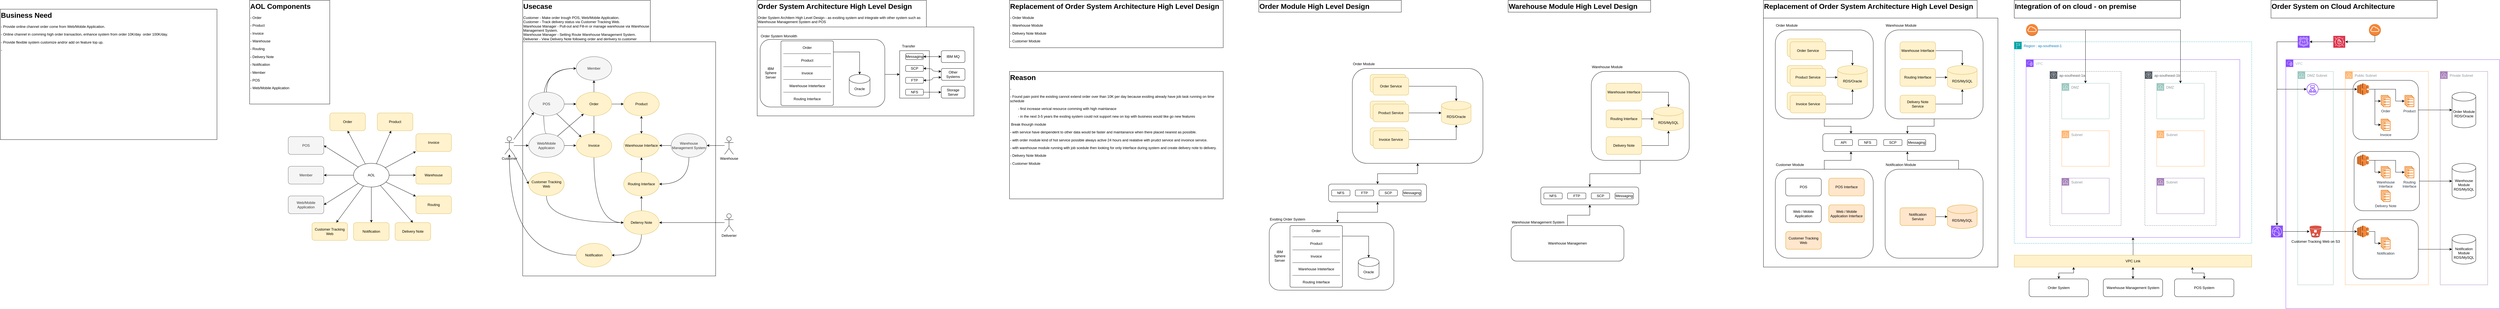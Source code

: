 <mxfile version="24.4.4" type="github" pages="2">
  <diagram name="Page-1" id="aaaa8250-4180-3840-79b5-4cada1eebb92">
    <mxGraphModel dx="1185" dy="660" grid="1" gridSize="10" guides="1" tooltips="1" connect="1" arrows="1" fold="1" page="1" pageScale="1" pageWidth="850" pageHeight="1100" background="none" math="0" shadow="0">
      <root>
        <mxCell id="0" />
        <mxCell id="1" parent="0" />
        <mxCell id="h29dOdCf91kiFEEPr48u-304" value="VPC" style="points=[[0,0],[0.25,0],[0.5,0],[0.75,0],[1,0],[1,0.25],[1,0.5],[1,0.75],[1,1],[0.75,1],[0.5,1],[0.25,1],[0,1],[0,0.75],[0,0.5],[0,0.25]];outlineConnect=0;gradientColor=none;html=1;whiteSpace=wrap;fontSize=12;fontStyle=0;container=1;pointerEvents=0;collapsible=0;recursiveResize=0;shape=mxgraph.aws4.group;grIcon=mxgraph.aws4.group_vpc2;strokeColor=#8C4FFF;fillColor=none;verticalAlign=top;align=left;spacingLeft=30;fontColor=#AAB7B8;dashed=0;" vertex="1" parent="1">
          <mxGeometry x="7740" y="240" width="720" height="840" as="geometry" />
        </mxCell>
        <mxCell id="h29dOdCf91kiFEEPr48u-328" style="edgeStyle=orthogonalEdgeStyle;rounded=0;orthogonalLoop=1;jettySize=auto;html=1;entryX=0;entryY=0.5;entryDx=0;entryDy=0;entryPerimeter=0;" edge="1" parent="h29dOdCf91kiFEEPr48u-304" source="h29dOdCf91kiFEEPr48u-285" target="h29dOdCf91kiFEEPr48u-318">
          <mxGeometry relative="1" as="geometry" />
        </mxCell>
        <mxCell id="t5OwSdyjSk-G459lIH6P-13" style="edgeStyle=orthogonalEdgeStyle;rounded=0;orthogonalLoop=1;jettySize=auto;html=1;entryX=0;entryY=0.5;entryDx=0;entryDy=0;entryPerimeter=0;" edge="1" parent="h29dOdCf91kiFEEPr48u-304" source="h29dOdCf91kiFEEPr48u-317" target="h29dOdCf91kiFEEPr48u-325">
          <mxGeometry relative="1" as="geometry" />
        </mxCell>
        <mxCell id="h29dOdCf91kiFEEPr48u-277" value="DMZ Subnet" style="sketch=0;outlineConnect=0;gradientColor=none;html=1;whiteSpace=wrap;fontSize=12;fontStyle=0;shape=mxgraph.aws4.group;grIcon=mxgraph.aws4.group_subnet;strokeColor=#9AC7BF;fillColor=none;verticalAlign=top;align=left;spacingLeft=30;fontColor=#879196;dashed=0;" vertex="1" parent="h29dOdCf91kiFEEPr48u-304">
          <mxGeometry x="40" y="40" width="120" height="720" as="geometry" />
        </mxCell>
        <mxCell id="h29dOdCf91kiFEEPr48u-285" value="" style="sketch=0;outlineConnect=0;fontColor=#232F3E;gradientColor=none;fillColor=#8C4FFF;strokeColor=none;dashed=0;verticalLabelPosition=bottom;verticalAlign=top;align=center;html=1;fontSize=12;fontStyle=0;aspect=fixed;pointerEvents=1;shape=mxgraph.aws4.application_load_balancer;" vertex="1" parent="h29dOdCf91kiFEEPr48u-304">
          <mxGeometry x="70" y="80" width="40" height="40" as="geometry" />
        </mxCell>
        <mxCell id="h29dOdCf91kiFEEPr48u-317" value="Customer Tracking Web on S3" style="outlineConnect=0;dashed=0;verticalLabelPosition=bottom;verticalAlign=top;align=center;html=1;shape=mxgraph.aws3.bucket_with_objects;fillColor=#E05243;gradientColor=none;" vertex="1" parent="h29dOdCf91kiFEEPr48u-304">
          <mxGeometry x="80" y="560" width="40" height="40" as="geometry" />
        </mxCell>
        <mxCell id="t5OwSdyjSk-G459lIH6P-64" value="" style="group" vertex="1" connectable="0" parent="h29dOdCf91kiFEEPr48u-304">
          <mxGeometry x="520" y="40" width="160" height="720" as="geometry" />
        </mxCell>
        <mxCell id="h29dOdCf91kiFEEPr48u-282" value="Private Subnet" style="sketch=0;outlineConnect=0;gradientColor=none;html=1;whiteSpace=wrap;fontSize=12;fontStyle=0;shape=mxgraph.aws4.group;grIcon=mxgraph.aws4.group_subnet;strokeColor=#A680B8;fillColor=none;verticalAlign=top;align=left;spacingLeft=30;fontColor=#879196;dashed=0;" vertex="1" parent="t5OwSdyjSk-G459lIH6P-64">
          <mxGeometry width="160" height="720" as="geometry" />
        </mxCell>
        <mxCell id="h29dOdCf91kiFEEPr48u-283" value="&lt;div&gt;Order Module&lt;/div&gt;&lt;div&gt;RDS/Oracle&lt;br&gt;&lt;/div&gt;" style="shape=cylinder3;whiteSpace=wrap;html=1;boundedLbl=1;backgroundOutline=1;size=15;" vertex="1" parent="t5OwSdyjSk-G459lIH6P-64">
          <mxGeometry x="40" y="70" width="80" height="120" as="geometry" />
        </mxCell>
        <mxCell id="h29dOdCf91kiFEEPr48u-284" value="&lt;div&gt;Warehouse Module&lt;/div&gt;&lt;div&gt;RDS/MySQL&lt;br&gt;&lt;/div&gt;" style="shape=cylinder3;whiteSpace=wrap;html=1;boundedLbl=1;backgroundOutline=1;size=15;" vertex="1" parent="t5OwSdyjSk-G459lIH6P-64">
          <mxGeometry x="40" y="310" width="80" height="120" as="geometry" />
        </mxCell>
        <mxCell id="t5OwSdyjSk-G459lIH6P-63" value="&lt;div&gt;Notification&lt;/div&gt;&lt;div&gt;Module&lt;/div&gt;RDS/MySQL" style="shape=cylinder3;whiteSpace=wrap;html=1;boundedLbl=1;backgroundOutline=1;size=15;" vertex="1" parent="t5OwSdyjSk-G459lIH6P-64">
          <mxGeometry x="40" y="550" width="80" height="100" as="geometry" />
        </mxCell>
        <mxCell id="t5OwSdyjSk-G459lIH6P-65" value="" style="group" vertex="1" connectable="0" parent="h29dOdCf91kiFEEPr48u-304">
          <mxGeometry x="200" y="40" width="280" height="720" as="geometry" />
        </mxCell>
        <mxCell id="h29dOdCf91kiFEEPr48u-278" value="Public Subnet" style="sketch=0;outlineConnect=0;gradientColor=none;html=1;whiteSpace=wrap;fontSize=12;fontStyle=0;shape=mxgraph.aws4.group;grIcon=mxgraph.aws4.group_subnet;strokeColor=#FFB570;fillColor=none;verticalAlign=top;align=left;spacingLeft=30;fontColor=#879196;dashed=0;" vertex="1" parent="t5OwSdyjSk-G459lIH6P-65">
          <mxGeometry width="280" height="720" as="geometry" />
        </mxCell>
        <mxCell id="t5OwSdyjSk-G459lIH6P-1" value="" style="group" vertex="1" connectable="0" parent="t5OwSdyjSk-G459lIH6P-65">
          <mxGeometry x="40" y="40" width="206.25" height="190" as="geometry" />
        </mxCell>
        <mxCell id="h29dOdCf91kiFEEPr48u-308" value="Order" style="sketch=0;outlineConnect=0;fontColor=#232F3E;gradientColor=none;fillColor=#ED7100;strokeColor=none;dashed=0;verticalLabelPosition=bottom;verticalAlign=top;align=center;html=1;fontSize=12;fontStyle=0;aspect=fixed;pointerEvents=1;shape=mxgraph.aws4.ecs_service;" vertex="1" parent="t5OwSdyjSk-G459lIH6P-1">
          <mxGeometry x="80" y="40" width="32.5" height="40" as="geometry" />
        </mxCell>
        <mxCell id="h29dOdCf91kiFEEPr48u-309" value="Product" style="sketch=0;outlineConnect=0;fontColor=#232F3E;gradientColor=none;fillColor=#ED7100;strokeColor=none;dashed=0;verticalLabelPosition=bottom;verticalAlign=top;align=center;html=1;fontSize=12;fontStyle=0;aspect=fixed;pointerEvents=1;shape=mxgraph.aws4.ecs_service;" vertex="1" parent="t5OwSdyjSk-G459lIH6P-1">
          <mxGeometry x="160" y="40" width="32.5" height="40" as="geometry" />
        </mxCell>
        <mxCell id="h29dOdCf91kiFEEPr48u-310" value="Invoice" style="sketch=0;outlineConnect=0;fontColor=#232F3E;gradientColor=none;fillColor=#ED7100;strokeColor=none;dashed=0;verticalLabelPosition=bottom;verticalAlign=top;align=center;html=1;fontSize=12;fontStyle=0;aspect=fixed;pointerEvents=1;shape=mxgraph.aws4.ecs_service;" vertex="1" parent="t5OwSdyjSk-G459lIH6P-1">
          <mxGeometry x="80" y="120" width="32.5" height="40" as="geometry" />
        </mxCell>
        <mxCell id="h29dOdCf91kiFEEPr48u-318" value="" style="outlineConnect=0;dashed=0;verticalLabelPosition=bottom;verticalAlign=top;align=center;html=1;shape=mxgraph.aws3.elastic_load_balancing;fillColor=#F58536;gradientColor=none;" vertex="1" parent="t5OwSdyjSk-G459lIH6P-1">
          <mxGeometry width="40" height="40" as="geometry" />
        </mxCell>
        <mxCell id="h29dOdCf91kiFEEPr48u-319" style="edgeStyle=orthogonalEdgeStyle;rounded=0;orthogonalLoop=1;jettySize=auto;html=1;" edge="1" parent="t5OwSdyjSk-G459lIH6P-1" source="h29dOdCf91kiFEEPr48u-318" target="h29dOdCf91kiFEEPr48u-308">
          <mxGeometry relative="1" as="geometry" />
        </mxCell>
        <mxCell id="h29dOdCf91kiFEEPr48u-320" style="edgeStyle=orthogonalEdgeStyle;rounded=0;orthogonalLoop=1;jettySize=auto;html=1;" edge="1" parent="t5OwSdyjSk-G459lIH6P-1" source="h29dOdCf91kiFEEPr48u-318" target="h29dOdCf91kiFEEPr48u-309">
          <mxGeometry relative="1" as="geometry">
            <Array as="points">
              <mxPoint x="130" y="20" />
              <mxPoint x="130" y="60" />
            </Array>
          </mxGeometry>
        </mxCell>
        <mxCell id="h29dOdCf91kiFEEPr48u-321" style="edgeStyle=orthogonalEdgeStyle;rounded=0;orthogonalLoop=1;jettySize=auto;html=1;" edge="1" parent="t5OwSdyjSk-G459lIH6P-1" source="h29dOdCf91kiFEEPr48u-318" target="h29dOdCf91kiFEEPr48u-310">
          <mxGeometry relative="1" as="geometry">
            <Array as="points">
              <mxPoint x="60" y="20" />
              <mxPoint x="60" y="140" />
            </Array>
          </mxGeometry>
        </mxCell>
        <mxCell id="t5OwSdyjSk-G459lIH6P-73" value="" style="rounded=1;whiteSpace=wrap;html=1;fillColor=none;" vertex="1" parent="t5OwSdyjSk-G459lIH6P-1">
          <mxGeometry x="-13.75" y="-10" width="220" height="200" as="geometry" />
        </mxCell>
        <mxCell id="t5OwSdyjSk-G459lIH6P-2" value="" style="group" vertex="1" connectable="0" parent="t5OwSdyjSk-G459lIH6P-65">
          <mxGeometry x="40" y="280" width="192.5" height="80" as="geometry" />
        </mxCell>
        <mxCell id="h29dOdCf91kiFEEPr48u-311" value="Warehouse&lt;div&gt;Interface&lt;/div&gt;" style="sketch=0;outlineConnect=0;fontColor=#232F3E;gradientColor=none;fillColor=#ED7100;strokeColor=none;dashed=0;verticalLabelPosition=bottom;verticalAlign=top;align=center;html=1;fontSize=12;fontStyle=0;aspect=fixed;pointerEvents=1;shape=mxgraph.aws4.ecs_service;" vertex="1" parent="t5OwSdyjSk-G459lIH6P-2">
          <mxGeometry x="80" y="40" width="32.5" height="40" as="geometry" />
        </mxCell>
        <mxCell id="h29dOdCf91kiFEEPr48u-312" value="Routing&lt;div&gt;Interface&lt;/div&gt;" style="sketch=0;outlineConnect=0;fontColor=#232F3E;gradientColor=none;fillColor=#ED7100;strokeColor=none;dashed=0;verticalLabelPosition=bottom;verticalAlign=top;align=center;html=1;fontSize=12;fontStyle=0;aspect=fixed;pointerEvents=1;shape=mxgraph.aws4.ecs_service;" vertex="1" parent="t5OwSdyjSk-G459lIH6P-2">
          <mxGeometry x="160" y="40" width="32.5" height="40" as="geometry" />
        </mxCell>
        <mxCell id="h29dOdCf91kiFEEPr48u-322" value="" style="outlineConnect=0;dashed=0;verticalLabelPosition=bottom;verticalAlign=top;align=center;html=1;shape=mxgraph.aws3.elastic_load_balancing;fillColor=#F58536;gradientColor=none;" vertex="1" parent="t5OwSdyjSk-G459lIH6P-2">
          <mxGeometry width="40" height="40" as="geometry" />
        </mxCell>
        <mxCell id="h29dOdCf91kiFEEPr48u-323" style="edgeStyle=orthogonalEdgeStyle;rounded=0;orthogonalLoop=1;jettySize=auto;html=1;" edge="1" parent="t5OwSdyjSk-G459lIH6P-2" source="h29dOdCf91kiFEEPr48u-322" target="h29dOdCf91kiFEEPr48u-311">
          <mxGeometry relative="1" as="geometry" />
        </mxCell>
        <mxCell id="h29dOdCf91kiFEEPr48u-324" style="edgeStyle=orthogonalEdgeStyle;rounded=0;orthogonalLoop=1;jettySize=auto;html=1;" edge="1" parent="t5OwSdyjSk-G459lIH6P-2" source="h29dOdCf91kiFEEPr48u-322" target="h29dOdCf91kiFEEPr48u-312">
          <mxGeometry relative="1" as="geometry">
            <Array as="points">
              <mxPoint x="130" y="20" />
              <mxPoint x="130" y="60" />
            </Array>
          </mxGeometry>
        </mxCell>
        <mxCell id="h29dOdCf91kiFEEPr48u-313" value="Delivery Note" style="sketch=0;outlineConnect=0;fontColor=#232F3E;gradientColor=none;fillColor=#ED7100;strokeColor=none;dashed=0;verticalLabelPosition=bottom;verticalAlign=top;align=center;html=1;fontSize=12;fontStyle=0;aspect=fixed;pointerEvents=1;shape=mxgraph.aws4.ecs_service;" vertex="1" parent="t5OwSdyjSk-G459lIH6P-65">
          <mxGeometry x="120" y="400" width="32.5" height="40" as="geometry" />
        </mxCell>
        <mxCell id="h29dOdCf91kiFEEPr48u-315" value="Notification" style="sketch=0;outlineConnect=0;fontColor=#232F3E;gradientColor=none;fillColor=#ED7100;strokeColor=none;dashed=0;verticalLabelPosition=bottom;verticalAlign=top;align=center;html=1;fontSize=12;fontStyle=0;aspect=fixed;pointerEvents=1;shape=mxgraph.aws4.ecs_service;" vertex="1" parent="t5OwSdyjSk-G459lIH6P-65">
          <mxGeometry x="120" y="560" width="32.5" height="40" as="geometry" />
        </mxCell>
        <mxCell id="t5OwSdyjSk-G459lIH6P-62" style="edgeStyle=orthogonalEdgeStyle;rounded=0;orthogonalLoop=1;jettySize=auto;html=1;" edge="1" parent="t5OwSdyjSk-G459lIH6P-65" source="h29dOdCf91kiFEEPr48u-325" target="h29dOdCf91kiFEEPr48u-315">
          <mxGeometry relative="1" as="geometry" />
        </mxCell>
        <mxCell id="h29dOdCf91kiFEEPr48u-325" value="" style="outlineConnect=0;dashed=0;verticalLabelPosition=bottom;verticalAlign=top;align=center;html=1;shape=mxgraph.aws3.elastic_load_balancing;fillColor=#F58536;gradientColor=none;" vertex="1" parent="t5OwSdyjSk-G459lIH6P-65">
          <mxGeometry x="40" y="520" width="40" height="40" as="geometry" />
        </mxCell>
        <mxCell id="t5OwSdyjSk-G459lIH6P-69" value="" style="rounded=1;whiteSpace=wrap;html=1;fillColor=none;" vertex="1" parent="t5OwSdyjSk-G459lIH6P-65">
          <mxGeometry x="30" y="270" width="220" height="200" as="geometry" />
        </mxCell>
        <mxCell id="t5OwSdyjSk-G459lIH6P-71" value="" style="rounded=1;whiteSpace=wrap;html=1;fillColor=none;" vertex="1" parent="t5OwSdyjSk-G459lIH6P-65">
          <mxGeometry x="26.25" y="500" width="220" height="200" as="geometry" />
        </mxCell>
        <mxCell id="t5OwSdyjSk-G459lIH6P-70" value="" style="edgeStyle=orthogonalEdgeStyle;rounded=0;orthogonalLoop=1;jettySize=auto;html=1;" edge="1" parent="h29dOdCf91kiFEEPr48u-304" source="t5OwSdyjSk-G459lIH6P-69" target="h29dOdCf91kiFEEPr48u-284">
          <mxGeometry relative="1" as="geometry" />
        </mxCell>
        <mxCell id="t5OwSdyjSk-G459lIH6P-72" value="" style="edgeStyle=orthogonalEdgeStyle;rounded=0;orthogonalLoop=1;jettySize=auto;html=1;" edge="1" parent="h29dOdCf91kiFEEPr48u-304" source="t5OwSdyjSk-G459lIH6P-71" target="t5OwSdyjSk-G459lIH6P-63">
          <mxGeometry relative="1" as="geometry" />
        </mxCell>
        <mxCell id="t5OwSdyjSk-G459lIH6P-74" value="" style="edgeStyle=orthogonalEdgeStyle;rounded=0;orthogonalLoop=1;jettySize=auto;html=1;" edge="1" parent="h29dOdCf91kiFEEPr48u-304" source="t5OwSdyjSk-G459lIH6P-73" target="h29dOdCf91kiFEEPr48u-283">
          <mxGeometry relative="1" as="geometry" />
        </mxCell>
        <mxCell id="h29dOdCf91kiFEEPr48u-100" style="edgeStyle=orthogonalEdgeStyle;rounded=0;orthogonalLoop=1;jettySize=auto;html=1;entryX=0.5;entryY=1;entryDx=0;entryDy=0;startArrow=classic;startFill=1;" edge="1" parent="1" source="h29dOdCf91kiFEEPr48u-78" target="h29dOdCf91kiFEEPr48u-81">
          <mxGeometry relative="1" as="geometry" />
        </mxCell>
        <mxCell id="h29dOdCf91kiFEEPr48u-1" value="&lt;h1 style=&quot;margin-top: 0px;&quot;&gt;Business Need&lt;/h1&gt;&lt;p&gt;- Provide online channel order come from Web/Mobile Application.&lt;/p&gt;&lt;p&gt;- Online channel in comming high order transaction, enhance system from order 10K/day&amp;nbsp; order 100K/day.&lt;/p&gt;&lt;p&gt;- Provide flexible system customize and/or add on feature top up.&lt;/p&gt;&lt;p&gt;-&amp;nbsp;&lt;/p&gt;" style="text;html=1;whiteSpace=wrap;overflow=hidden;rounded=0;strokeColor=default;" vertex="1" parent="1">
          <mxGeometry x="40" y="70" width="730" height="440" as="geometry" />
        </mxCell>
        <mxCell id="h29dOdCf91kiFEEPr48u-2" value="&lt;h1 style=&quot;margin-top: 0px;&quot;&gt;AOL Components&lt;/h1&gt;&lt;p&gt;- Order&lt;/p&gt;&lt;p&gt;- Product&lt;/p&gt;&lt;p&gt;- Invoice&lt;/p&gt;&lt;p&gt;- Warehouse&lt;/p&gt;&lt;p&gt;- Routing&lt;/p&gt;&lt;p&gt;- Delivery Note&lt;/p&gt;&lt;p&gt;- Notification&lt;/p&gt;&lt;p&gt;- Member&lt;/p&gt;&lt;p&gt;- POS&lt;/p&gt;&lt;p&gt;- Web/Mobile Application&lt;/p&gt;" style="text;html=1;whiteSpace=wrap;overflow=hidden;rounded=0;strokeColor=default;" vertex="1" parent="1">
          <mxGeometry x="880" y="40" width="270" height="350" as="geometry" />
        </mxCell>
        <mxCell id="h29dOdCf91kiFEEPr48u-24" style="rounded=0;orthogonalLoop=1;jettySize=auto;html=1;entryX=0.5;entryY=1;entryDx=0;entryDy=0;" edge="1" parent="1" source="h29dOdCf91kiFEEPr48u-3" target="h29dOdCf91kiFEEPr48u-14">
          <mxGeometry relative="1" as="geometry" />
        </mxCell>
        <mxCell id="h29dOdCf91kiFEEPr48u-25" style="rounded=0;orthogonalLoop=1;jettySize=auto;html=1;" edge="1" parent="1" source="h29dOdCf91kiFEEPr48u-3" target="h29dOdCf91kiFEEPr48u-15">
          <mxGeometry relative="1" as="geometry" />
        </mxCell>
        <mxCell id="h29dOdCf91kiFEEPr48u-26" style="rounded=0;orthogonalLoop=1;jettySize=auto;html=1;entryX=0;entryY=1;entryDx=0;entryDy=0;" edge="1" parent="1" source="h29dOdCf91kiFEEPr48u-3" target="h29dOdCf91kiFEEPr48u-16">
          <mxGeometry relative="1" as="geometry" />
        </mxCell>
        <mxCell id="h29dOdCf91kiFEEPr48u-27" value="" style="edgeStyle=orthogonalEdgeStyle;rounded=0;orthogonalLoop=1;jettySize=auto;html=1;" edge="1" parent="1" source="h29dOdCf91kiFEEPr48u-3" target="h29dOdCf91kiFEEPr48u-17">
          <mxGeometry relative="1" as="geometry" />
        </mxCell>
        <mxCell id="h29dOdCf91kiFEEPr48u-28" style="rounded=0;orthogonalLoop=1;jettySize=auto;html=1;entryX=0.5;entryY=0;entryDx=0;entryDy=0;" edge="1" parent="1" source="h29dOdCf91kiFEEPr48u-3" target="h29dOdCf91kiFEEPr48u-18">
          <mxGeometry relative="1" as="geometry" />
        </mxCell>
        <mxCell id="h29dOdCf91kiFEEPr48u-29" style="rounded=0;orthogonalLoop=1;jettySize=auto;html=1;" edge="1" parent="1" source="h29dOdCf91kiFEEPr48u-3" target="h29dOdCf91kiFEEPr48u-19">
          <mxGeometry relative="1" as="geometry" />
        </mxCell>
        <mxCell id="h29dOdCf91kiFEEPr48u-30" style="rounded=0;orthogonalLoop=1;jettySize=auto;html=1;" edge="1" parent="1" source="h29dOdCf91kiFEEPr48u-3" target="h29dOdCf91kiFEEPr48u-23">
          <mxGeometry relative="1" as="geometry" />
        </mxCell>
        <mxCell id="h29dOdCf91kiFEEPr48u-31" style="rounded=0;orthogonalLoop=1;jettySize=auto;html=1;entryX=1;entryY=0.5;entryDx=0;entryDy=0;" edge="1" parent="1" source="h29dOdCf91kiFEEPr48u-3" target="h29dOdCf91kiFEEPr48u-22">
          <mxGeometry relative="1" as="geometry" />
        </mxCell>
        <mxCell id="h29dOdCf91kiFEEPr48u-32" style="edgeStyle=orthogonalEdgeStyle;rounded=0;orthogonalLoop=1;jettySize=auto;html=1;entryX=1;entryY=0.5;entryDx=0;entryDy=0;" edge="1" parent="1" source="h29dOdCf91kiFEEPr48u-3" target="h29dOdCf91kiFEEPr48u-21">
          <mxGeometry relative="1" as="geometry" />
        </mxCell>
        <mxCell id="h29dOdCf91kiFEEPr48u-33" style="rounded=0;orthogonalLoop=1;jettySize=auto;html=1;entryX=1;entryY=0.5;entryDx=0;entryDy=0;" edge="1" parent="1" source="h29dOdCf91kiFEEPr48u-3" target="h29dOdCf91kiFEEPr48u-20">
          <mxGeometry relative="1" as="geometry" />
        </mxCell>
        <mxCell id="h29dOdCf91kiFEEPr48u-46" style="rounded=0;orthogonalLoop=1;jettySize=auto;html=1;" edge="1" parent="1" source="h29dOdCf91kiFEEPr48u-3" target="h29dOdCf91kiFEEPr48u-45">
          <mxGeometry relative="1" as="geometry" />
        </mxCell>
        <mxCell id="h29dOdCf91kiFEEPr48u-3" value="AOL" style="ellipse;whiteSpace=wrap;html=1;" vertex="1" parent="1">
          <mxGeometry x="1230" y="590" width="120" height="80" as="geometry" />
        </mxCell>
        <mxCell id="h29dOdCf91kiFEEPr48u-14" value="Order" style="rounded=1;whiteSpace=wrap;html=1;fillColor=#fff2cc;strokeColor=#d6b656;" vertex="1" parent="1">
          <mxGeometry x="1150" y="420" width="120" height="60" as="geometry" />
        </mxCell>
        <mxCell id="h29dOdCf91kiFEEPr48u-15" value="Product" style="rounded=1;whiteSpace=wrap;html=1;fillColor=#fff2cc;strokeColor=#d6b656;" vertex="1" parent="1">
          <mxGeometry x="1310" y="420" width="120" height="60" as="geometry" />
        </mxCell>
        <mxCell id="h29dOdCf91kiFEEPr48u-16" value="Invoice" style="rounded=1;whiteSpace=wrap;html=1;fillColor=#fff2cc;strokeColor=#d6b656;" vertex="1" parent="1">
          <mxGeometry x="1440" y="490" width="120" height="60" as="geometry" />
        </mxCell>
        <mxCell id="h29dOdCf91kiFEEPr48u-17" value="Warehouse" style="rounded=1;whiteSpace=wrap;html=1;fillColor=#fff2cc;strokeColor=#d6b656;" vertex="1" parent="1">
          <mxGeometry x="1440" y="600" width="120" height="60" as="geometry" />
        </mxCell>
        <mxCell id="h29dOdCf91kiFEEPr48u-18" value="Delivery Note" style="rounded=1;whiteSpace=wrap;html=1;fillColor=#fff2cc;strokeColor=#d6b656;" vertex="1" parent="1">
          <mxGeometry x="1370" y="790" width="120" height="60" as="geometry" />
        </mxCell>
        <mxCell id="h29dOdCf91kiFEEPr48u-19" value="Notification" style="rounded=1;whiteSpace=wrap;html=1;fillColor=#fff2cc;strokeColor=#d6b656;" vertex="1" parent="1">
          <mxGeometry x="1230" y="790" width="120" height="60" as="geometry" />
        </mxCell>
        <mxCell id="h29dOdCf91kiFEEPr48u-20" value="POS" style="rounded=1;whiteSpace=wrap;html=1;fillColor=#f5f5f5;fontColor=#333333;strokeColor=#666666;" vertex="1" parent="1">
          <mxGeometry x="1010" y="500" width="120" height="60" as="geometry" />
        </mxCell>
        <mxCell id="h29dOdCf91kiFEEPr48u-21" value="Member" style="rounded=1;whiteSpace=wrap;html=1;fillColor=#f5f5f5;fontColor=#333333;strokeColor=#666666;" vertex="1" parent="1">
          <mxGeometry x="1010" y="600" width="120" height="60" as="geometry" />
        </mxCell>
        <mxCell id="h29dOdCf91kiFEEPr48u-22" value="Web/Mobile Application" style="rounded=1;whiteSpace=wrap;html=1;fillColor=#f5f5f5;fontColor=#333333;strokeColor=#666666;" vertex="1" parent="1">
          <mxGeometry x="1010" y="700" width="120" height="60" as="geometry" />
        </mxCell>
        <mxCell id="h29dOdCf91kiFEEPr48u-23" value="Customer Tracking Web" style="rounded=1;whiteSpace=wrap;html=1;fillColor=#fff2cc;strokeColor=#d6b656;" vertex="1" parent="1">
          <mxGeometry x="1090" y="790" width="120" height="60" as="geometry" />
        </mxCell>
        <mxCell id="h29dOdCf91kiFEEPr48u-45" value="Routing" style="rounded=1;whiteSpace=wrap;html=1;fillColor=#fff2cc;strokeColor=#d6b656;" vertex="1" parent="1">
          <mxGeometry x="1440" y="700" width="120" height="60" as="geometry" />
        </mxCell>
        <mxCell id="h29dOdCf91kiFEEPr48u-99" style="edgeStyle=orthogonalEdgeStyle;rounded=0;orthogonalLoop=1;jettySize=auto;html=1;entryX=0.5;entryY=1;entryDx=0;entryDy=0;startArrow=classic;startFill=1;" edge="1" parent="1" target="h29dOdCf91kiFEEPr48u-78">
          <mxGeometry relative="1" as="geometry">
            <mxPoint x="4545" y="790" as="sourcePoint" />
          </mxGeometry>
        </mxCell>
        <mxCell id="h29dOdCf91kiFEEPr48u-108" value="" style="group" vertex="1" connectable="0" parent="1">
          <mxGeometry x="4515" y="650" width="330" height="70" as="geometry" />
        </mxCell>
        <mxCell id="h29dOdCf91kiFEEPr48u-78" value="" style="rounded=1;whiteSpace=wrap;html=1;fillColor=none;" vertex="1" parent="h29dOdCf91kiFEEPr48u-108">
          <mxGeometry y="10" width="330" height="60" as="geometry" />
        </mxCell>
        <mxCell id="h29dOdCf91kiFEEPr48u-202" value="FTP" style="rounded=1;whiteSpace=wrap;html=1;" vertex="1" parent="h29dOdCf91kiFEEPr48u-108">
          <mxGeometry x="90.002" y="30" width="61.875" height="20" as="geometry" />
        </mxCell>
        <mxCell id="h29dOdCf91kiFEEPr48u-203" value="NFS" style="rounded=1;whiteSpace=wrap;html=1;" vertex="1" parent="h29dOdCf91kiFEEPr48u-108">
          <mxGeometry x="10.312" y="30" width="61.875" height="20" as="geometry" />
        </mxCell>
        <mxCell id="h29dOdCf91kiFEEPr48u-205" value="SCP" style="rounded=1;whiteSpace=wrap;html=1;" vertex="1" parent="h29dOdCf91kiFEEPr48u-108">
          <mxGeometry x="170.005" y="30" width="61.875" height="20" as="geometry" />
        </mxCell>
        <mxCell id="h29dOdCf91kiFEEPr48u-206" value="Messaging" style="rounded=1;whiteSpace=wrap;html=1;" vertex="1" parent="h29dOdCf91kiFEEPr48u-108">
          <mxGeometry x="249.995" y="30" width="61.875" height="20" as="geometry" />
        </mxCell>
        <mxCell id="h29dOdCf91kiFEEPr48u-140" value="&lt;h1 style=&quot;margin-top: 0px;&quot;&gt;Usecase&lt;/h1&gt;&lt;p&gt;Customer - Make order trough POS, Web/Mobile Application.&lt;br&gt;&lt;span style=&quot;background-color: initial;&quot;&gt;Customer - Track delivery status via Customer Tracking Web.&lt;br&gt;Warehouse Manager - Pull-out and Fill-in or manage warehouse via Warehouse Management System.&lt;br&gt;Warehouse Manager - Setting Route Warehouse Management System.&lt;br&gt;Deliverier - View Delivery Note following order and derlivery to customer&lt;/span&gt;&lt;/p&gt;" style="text;html=1;whiteSpace=wrap;overflow=hidden;rounded=0;strokeColor=default;" vertex="1" parent="1">
          <mxGeometry x="1800" y="40" width="430" height="140" as="geometry" />
        </mxCell>
        <mxCell id="h29dOdCf91kiFEEPr48u-150" value="" style="group" vertex="1" connectable="0" parent="1">
          <mxGeometry x="1740" y="180" width="770" height="790" as="geometry" />
        </mxCell>
        <mxCell id="h29dOdCf91kiFEEPr48u-50" value="" style="rounded=0;whiteSpace=wrap;html=1;fillColor=none;" vertex="1" parent="h29dOdCf91kiFEEPr48u-150">
          <mxGeometry x="60" width="650" height="790" as="geometry" />
        </mxCell>
        <mxCell id="h29dOdCf91kiFEEPr48u-73" style="rounded=0;orthogonalLoop=1;jettySize=auto;html=1;entryX=1;entryY=0.5;entryDx=0;entryDy=0;" edge="1" parent="h29dOdCf91kiFEEPr48u-150" source="h29dOdCf91kiFEEPr48u-34" target="h29dOdCf91kiFEEPr48u-143">
          <mxGeometry relative="1" as="geometry" />
        </mxCell>
        <mxCell id="h29dOdCf91kiFEEPr48u-34" value="Warehouse" style="shape=umlActor;verticalLabelPosition=bottom;verticalAlign=top;html=1;outlineConnect=0;" vertex="1" parent="h29dOdCf91kiFEEPr48u-150">
          <mxGeometry x="740" y="320" width="30" height="60" as="geometry" />
        </mxCell>
        <mxCell id="h29dOdCf91kiFEEPr48u-54" style="rounded=0;orthogonalLoop=1;jettySize=auto;html=1;entryX=0;entryY=0.5;entryDx=0;entryDy=0;edgeStyle=orthogonalEdgeStyle;curved=1;exitX=0.5;exitY=0;exitDx=0;exitDy=0;" edge="1" parent="h29dOdCf91kiFEEPr48u-150" source="h29dOdCf91kiFEEPr48u-36" target="h29dOdCf91kiFEEPr48u-38">
          <mxGeometry relative="1" as="geometry" />
        </mxCell>
        <mxCell id="h29dOdCf91kiFEEPr48u-70" value="" style="edgeStyle=orthogonalEdgeStyle;rounded=0;orthogonalLoop=1;jettySize=auto;html=1;" edge="1" parent="h29dOdCf91kiFEEPr48u-150" source="h29dOdCf91kiFEEPr48u-36" target="h29dOdCf91kiFEEPr48u-39">
          <mxGeometry relative="1" as="geometry" />
        </mxCell>
        <mxCell id="h29dOdCf91kiFEEPr48u-75" style="rounded=0;orthogonalLoop=1;jettySize=auto;html=1;entryX=0;entryY=0;entryDx=0;entryDy=0;" edge="1" parent="h29dOdCf91kiFEEPr48u-150" source="h29dOdCf91kiFEEPr48u-36" target="h29dOdCf91kiFEEPr48u-40">
          <mxGeometry relative="1" as="geometry" />
        </mxCell>
        <mxCell id="h29dOdCf91kiFEEPr48u-55" style="rounded=0;orthogonalLoop=1;jettySize=auto;html=1;entryX=0;entryY=0.5;entryDx=0;entryDy=0;edgeStyle=orthogonalEdgeStyle;curved=1;exitX=0.5;exitY=0;exitDx=0;exitDy=0;" edge="1" parent="h29dOdCf91kiFEEPr48u-150" source="h29dOdCf91kiFEEPr48u-37" target="h29dOdCf91kiFEEPr48u-38">
          <mxGeometry relative="1" as="geometry">
            <Array as="points">
              <mxPoint x="130" y="310" />
              <mxPoint x="130" y="90" />
            </Array>
          </mxGeometry>
        </mxCell>
        <mxCell id="h29dOdCf91kiFEEPr48u-36" value="POS" style="ellipse;whiteSpace=wrap;html=1;fillColor=#f5f5f5;fontColor=#333333;strokeColor=#666666;" vertex="1" parent="h29dOdCf91kiFEEPr48u-150">
          <mxGeometry x="80" y="170" width="120" height="80" as="geometry" />
        </mxCell>
        <mxCell id="h29dOdCf91kiFEEPr48u-71" style="rounded=0;orthogonalLoop=1;jettySize=auto;html=1;entryX=0.212;entryY=0.912;entryDx=0;entryDy=0;entryPerimeter=0;" edge="1" parent="h29dOdCf91kiFEEPr48u-150" source="h29dOdCf91kiFEEPr48u-37" target="h29dOdCf91kiFEEPr48u-39">
          <mxGeometry relative="1" as="geometry" />
        </mxCell>
        <mxCell id="h29dOdCf91kiFEEPr48u-76" value="" style="edgeStyle=orthogonalEdgeStyle;rounded=0;orthogonalLoop=1;jettySize=auto;html=1;" edge="1" parent="h29dOdCf91kiFEEPr48u-150" source="h29dOdCf91kiFEEPr48u-37" target="h29dOdCf91kiFEEPr48u-40">
          <mxGeometry relative="1" as="geometry" />
        </mxCell>
        <mxCell id="h29dOdCf91kiFEEPr48u-37" value="Web/Mobile Applicaion" style="ellipse;whiteSpace=wrap;html=1;fillColor=#f5f5f5;fontColor=#333333;strokeColor=#666666;" vertex="1" parent="h29dOdCf91kiFEEPr48u-150">
          <mxGeometry x="80" y="310" width="120" height="80" as="geometry" />
        </mxCell>
        <mxCell id="h29dOdCf91kiFEEPr48u-38" value="Member" style="ellipse;whiteSpace=wrap;html=1;fillColor=#f5f5f5;fontColor=#333333;strokeColor=#666666;" vertex="1" parent="h29dOdCf91kiFEEPr48u-150">
          <mxGeometry x="240" y="50" width="120" height="80" as="geometry" />
        </mxCell>
        <mxCell id="h29dOdCf91kiFEEPr48u-57" style="edgeStyle=orthogonalEdgeStyle;rounded=0;orthogonalLoop=1;jettySize=auto;html=1;" edge="1" parent="h29dOdCf91kiFEEPr48u-150" source="h29dOdCf91kiFEEPr48u-39" target="h29dOdCf91kiFEEPr48u-41">
          <mxGeometry relative="1" as="geometry" />
        </mxCell>
        <mxCell id="h29dOdCf91kiFEEPr48u-60" style="edgeStyle=orthogonalEdgeStyle;rounded=0;orthogonalLoop=1;jettySize=auto;html=1;" edge="1" parent="h29dOdCf91kiFEEPr48u-150" source="h29dOdCf91kiFEEPr48u-39" target="h29dOdCf91kiFEEPr48u-40">
          <mxGeometry relative="1" as="geometry" />
        </mxCell>
        <mxCell id="h29dOdCf91kiFEEPr48u-72" value="" style="edgeStyle=orthogonalEdgeStyle;rounded=0;orthogonalLoop=1;jettySize=auto;html=1;" edge="1" parent="h29dOdCf91kiFEEPr48u-150" source="h29dOdCf91kiFEEPr48u-39" target="h29dOdCf91kiFEEPr48u-38">
          <mxGeometry relative="1" as="geometry" />
        </mxCell>
        <mxCell id="h29dOdCf91kiFEEPr48u-39" value="Order" style="ellipse;whiteSpace=wrap;html=1;fillColor=#fff2cc;strokeColor=#d6b656;" vertex="1" parent="h29dOdCf91kiFEEPr48u-150">
          <mxGeometry x="240" y="170" width="120" height="80" as="geometry" />
        </mxCell>
        <mxCell id="h29dOdCf91kiFEEPr48u-149" style="edgeStyle=orthogonalEdgeStyle;rounded=0;orthogonalLoop=1;jettySize=auto;html=1;entryX=0;entryY=0.5;entryDx=0;entryDy=0;exitX=0.5;exitY=1;exitDx=0;exitDy=0;curved=1;" edge="1" parent="h29dOdCf91kiFEEPr48u-150" source="h29dOdCf91kiFEEPr48u-40" target="h29dOdCf91kiFEEPr48u-43">
          <mxGeometry relative="1" as="geometry" />
        </mxCell>
        <mxCell id="h29dOdCf91kiFEEPr48u-40" value="Invoice" style="ellipse;whiteSpace=wrap;html=1;fillColor=#fff2cc;strokeColor=#d6b656;" vertex="1" parent="h29dOdCf91kiFEEPr48u-150">
          <mxGeometry x="240" y="310" width="120" height="80" as="geometry" />
        </mxCell>
        <mxCell id="h29dOdCf91kiFEEPr48u-58" style="edgeStyle=orthogonalEdgeStyle;rounded=0;orthogonalLoop=1;jettySize=auto;html=1;entryX=0.5;entryY=0;entryDx=0;entryDy=0;" edge="1" parent="h29dOdCf91kiFEEPr48u-150" source="h29dOdCf91kiFEEPr48u-41" target="h29dOdCf91kiFEEPr48u-42">
          <mxGeometry relative="1" as="geometry" />
        </mxCell>
        <mxCell id="h29dOdCf91kiFEEPr48u-41" value="Product" style="ellipse;whiteSpace=wrap;html=1;fillColor=#fff2cc;strokeColor=#d6b656;" vertex="1" parent="h29dOdCf91kiFEEPr48u-150">
          <mxGeometry x="400" y="170" width="120" height="80" as="geometry" />
        </mxCell>
        <mxCell id="h29dOdCf91kiFEEPr48u-59" style="edgeStyle=orthogonalEdgeStyle;rounded=0;orthogonalLoop=1;jettySize=auto;html=1;entryX=0.5;entryY=1;entryDx=0;entryDy=0;" edge="1" parent="h29dOdCf91kiFEEPr48u-150" source="h29dOdCf91kiFEEPr48u-42" target="h29dOdCf91kiFEEPr48u-41">
          <mxGeometry relative="1" as="geometry" />
        </mxCell>
        <mxCell id="h29dOdCf91kiFEEPr48u-42" value="Warehouse Interface" style="ellipse;whiteSpace=wrap;html=1;fillColor=#fff2cc;strokeColor=#d6b656;" vertex="1" parent="h29dOdCf91kiFEEPr48u-150">
          <mxGeometry x="400" y="310" width="120" height="80" as="geometry" />
        </mxCell>
        <mxCell id="h29dOdCf91kiFEEPr48u-63" style="edgeStyle=orthogonalEdgeStyle;rounded=0;orthogonalLoop=1;jettySize=auto;html=1;exitX=0.5;exitY=1;exitDx=0;exitDy=0;entryX=1;entryY=0.5;entryDx=0;entryDy=0;curved=1;" edge="1" parent="h29dOdCf91kiFEEPr48u-150" source="h29dOdCf91kiFEEPr48u-43" target="h29dOdCf91kiFEEPr48u-44">
          <mxGeometry relative="1" as="geometry" />
        </mxCell>
        <mxCell id="h29dOdCf91kiFEEPr48u-147" style="edgeStyle=orthogonalEdgeStyle;rounded=0;orthogonalLoop=1;jettySize=auto;html=1;entryX=0.5;entryY=1;entryDx=0;entryDy=0;" edge="1" parent="h29dOdCf91kiFEEPr48u-150" source="h29dOdCf91kiFEEPr48u-43" target="h29dOdCf91kiFEEPr48u-47">
          <mxGeometry relative="1" as="geometry" />
        </mxCell>
        <mxCell id="h29dOdCf91kiFEEPr48u-43" value="Deliervy Note" style="ellipse;whiteSpace=wrap;html=1;fillColor=#fff2cc;strokeColor=#d6b656;" vertex="1" parent="h29dOdCf91kiFEEPr48u-150">
          <mxGeometry x="400" y="570" width="120" height="80" as="geometry" />
        </mxCell>
        <mxCell id="h29dOdCf91kiFEEPr48u-64" style="rounded=0;orthogonalLoop=1;jettySize=auto;html=1;edgeStyle=orthogonalEdgeStyle;curved=1;" edge="1" parent="h29dOdCf91kiFEEPr48u-150" source="h29dOdCf91kiFEEPr48u-44" target="h29dOdCf91kiFEEPr48u-48">
          <mxGeometry relative="1" as="geometry">
            <mxPoint x="-50" y="400" as="targetPoint" />
          </mxGeometry>
        </mxCell>
        <mxCell id="h29dOdCf91kiFEEPr48u-44" value="Notification" style="ellipse;whiteSpace=wrap;html=1;fillColor=#fff2cc;strokeColor=#d6b656;" vertex="1" parent="h29dOdCf91kiFEEPr48u-150">
          <mxGeometry x="240" y="680" width="120" height="80" as="geometry" />
        </mxCell>
        <mxCell id="h29dOdCf91kiFEEPr48u-146" value="" style="edgeStyle=orthogonalEdgeStyle;rounded=0;orthogonalLoop=1;jettySize=auto;html=1;" edge="1" parent="h29dOdCf91kiFEEPr48u-150" source="h29dOdCf91kiFEEPr48u-47" target="h29dOdCf91kiFEEPr48u-42">
          <mxGeometry relative="1" as="geometry" />
        </mxCell>
        <mxCell id="h29dOdCf91kiFEEPr48u-47" value="Routing Interface" style="ellipse;whiteSpace=wrap;html=1;fillColor=#fff2cc;strokeColor=#d6b656;" vertex="1" parent="h29dOdCf91kiFEEPr48u-150">
          <mxGeometry x="400" y="440" width="120" height="80" as="geometry" />
        </mxCell>
        <mxCell id="h29dOdCf91kiFEEPr48u-52" style="rounded=0;orthogonalLoop=1;jettySize=auto;html=1;entryX=0;entryY=1;entryDx=0;entryDy=0;" edge="1" parent="h29dOdCf91kiFEEPr48u-150" source="h29dOdCf91kiFEEPr48u-48" target="h29dOdCf91kiFEEPr48u-36">
          <mxGeometry relative="1" as="geometry" />
        </mxCell>
        <mxCell id="h29dOdCf91kiFEEPr48u-53" style="rounded=0;orthogonalLoop=1;jettySize=auto;html=1;" edge="1" parent="h29dOdCf91kiFEEPr48u-150" source="h29dOdCf91kiFEEPr48u-48" target="h29dOdCf91kiFEEPr48u-37">
          <mxGeometry relative="1" as="geometry" />
        </mxCell>
        <mxCell id="h29dOdCf91kiFEEPr48u-141" style="rounded=0;orthogonalLoop=1;jettySize=auto;html=1;entryX=0;entryY=0.5;entryDx=0;entryDy=0;" edge="1" parent="h29dOdCf91kiFEEPr48u-150" source="h29dOdCf91kiFEEPr48u-48" target="h29dOdCf91kiFEEPr48u-56">
          <mxGeometry relative="1" as="geometry" />
        </mxCell>
        <mxCell id="h29dOdCf91kiFEEPr48u-48" value="Customer" style="shape=umlActor;verticalLabelPosition=bottom;verticalAlign=top;html=1;outlineConnect=0;" vertex="1" parent="h29dOdCf91kiFEEPr48u-150">
          <mxGeometry y="320" width="30" height="60" as="geometry" />
        </mxCell>
        <mxCell id="h29dOdCf91kiFEEPr48u-66" style="rounded=0;orthogonalLoop=1;jettySize=auto;html=1;entryX=1;entryY=0.5;entryDx=0;entryDy=0;" edge="1" parent="h29dOdCf91kiFEEPr48u-150" source="h29dOdCf91kiFEEPr48u-49" target="h29dOdCf91kiFEEPr48u-43">
          <mxGeometry relative="1" as="geometry" />
        </mxCell>
        <mxCell id="h29dOdCf91kiFEEPr48u-49" value="Deliverier" style="shape=umlActor;verticalLabelPosition=bottom;verticalAlign=top;html=1;outlineConnect=0;" vertex="1" parent="h29dOdCf91kiFEEPr48u-150">
          <mxGeometry x="740" y="580" width="30" height="60" as="geometry" />
        </mxCell>
        <mxCell id="h29dOdCf91kiFEEPr48u-148" style="edgeStyle=orthogonalEdgeStyle;rounded=0;orthogonalLoop=1;jettySize=auto;html=1;entryX=0;entryY=0.5;entryDx=0;entryDy=0;curved=1;exitX=0.5;exitY=1;exitDx=0;exitDy=0;" edge="1" parent="h29dOdCf91kiFEEPr48u-150" source="h29dOdCf91kiFEEPr48u-56" target="h29dOdCf91kiFEEPr48u-43">
          <mxGeometry relative="1" as="geometry" />
        </mxCell>
        <mxCell id="h29dOdCf91kiFEEPr48u-56" value="Customer Tracking Web" style="ellipse;whiteSpace=wrap;html=1;fillColor=#fff2cc;strokeColor=#d6b656;" vertex="1" parent="h29dOdCf91kiFEEPr48u-150">
          <mxGeometry x="80" y="440" width="120" height="80" as="geometry" />
        </mxCell>
        <mxCell id="h29dOdCf91kiFEEPr48u-144" value="" style="edgeStyle=orthogonalEdgeStyle;rounded=0;orthogonalLoop=1;jettySize=auto;html=1;" edge="1" parent="h29dOdCf91kiFEEPr48u-150" source="h29dOdCf91kiFEEPr48u-143" target="h29dOdCf91kiFEEPr48u-42">
          <mxGeometry relative="1" as="geometry" />
        </mxCell>
        <mxCell id="h29dOdCf91kiFEEPr48u-145" style="edgeStyle=orthogonalEdgeStyle;rounded=0;orthogonalLoop=1;jettySize=auto;html=1;entryX=1;entryY=0.5;entryDx=0;entryDy=0;curved=1;exitX=0.5;exitY=1;exitDx=0;exitDy=0;" edge="1" parent="h29dOdCf91kiFEEPr48u-150" source="h29dOdCf91kiFEEPr48u-143" target="h29dOdCf91kiFEEPr48u-47">
          <mxGeometry relative="1" as="geometry" />
        </mxCell>
        <mxCell id="h29dOdCf91kiFEEPr48u-143" value="Warehouse Management System" style="ellipse;whiteSpace=wrap;html=1;fillColor=#f5f5f5;fontColor=#333333;strokeColor=#666666;" vertex="1" parent="h29dOdCf91kiFEEPr48u-150">
          <mxGeometry x="560" y="310" width="120" height="80" as="geometry" />
        </mxCell>
        <mxCell id="h29dOdCf91kiFEEPr48u-192" value="&lt;h1 style=&quot;margin-top: 0px;&quot;&gt;Order System Architecture High Level Design&lt;/h1&gt;&lt;p&gt;Order System Architem High Level Design - as exsiting system and integrate with other system such as Warehouse Management System and POS&lt;/p&gt;" style="text;html=1;whiteSpace=wrap;overflow=hidden;rounded=0;strokeColor=default;" vertex="1" parent="1">
          <mxGeometry x="2590" y="40" width="570" height="90" as="geometry" />
        </mxCell>
        <mxCell id="h29dOdCf91kiFEEPr48u-195" value="" style="group" vertex="1" connectable="0" parent="1">
          <mxGeometry x="2590" y="130" width="730" height="300" as="geometry" />
        </mxCell>
        <mxCell id="h29dOdCf91kiFEEPr48u-191" value="" style="group;strokeColor=default;container=0;" vertex="1" connectable="0" parent="h29dOdCf91kiFEEPr48u-195">
          <mxGeometry width="730" height="300" as="geometry" />
        </mxCell>
        <mxCell id="h29dOdCf91kiFEEPr48u-156" value="" style="edgeStyle=orthogonalEdgeStyle;rounded=0;orthogonalLoop=1;jettySize=auto;html=1;startArrow=classic;startFill=1;" edge="1" parent="h29dOdCf91kiFEEPr48u-195" source="h29dOdCf91kiFEEPr48u-135" target="h29dOdCf91kiFEEPr48u-154">
          <mxGeometry relative="1" as="geometry" />
        </mxCell>
        <mxCell id="h29dOdCf91kiFEEPr48u-160" style="edgeStyle=orthogonalEdgeStyle;rounded=0;orthogonalLoop=1;jettySize=auto;html=1;entryX=0;entryY=0.25;entryDx=0;entryDy=0;curved=1;startArrow=classic;startFill=1;" edge="1" parent="h29dOdCf91kiFEEPr48u-195" source="h29dOdCf91kiFEEPr48u-138" target="h29dOdCf91kiFEEPr48u-159">
          <mxGeometry relative="1" as="geometry" />
        </mxCell>
        <mxCell id="h29dOdCf91kiFEEPr48u-161" value="" style="edgeStyle=orthogonalEdgeStyle;rounded=0;orthogonalLoop=1;jettySize=auto;html=1;entryX=0;entryY=0.75;entryDx=0;entryDy=0;curved=1;startArrow=classic;startFill=1;" edge="1" parent="h29dOdCf91kiFEEPr48u-195" source="h29dOdCf91kiFEEPr48u-139" target="h29dOdCf91kiFEEPr48u-159">
          <mxGeometry relative="1" as="geometry" />
        </mxCell>
        <mxCell id="h29dOdCf91kiFEEPr48u-157" value="" style="edgeStyle=orthogonalEdgeStyle;rounded=0;orthogonalLoop=1;jettySize=auto;html=1;" edge="1" parent="h29dOdCf91kiFEEPr48u-195" source="h29dOdCf91kiFEEPr48u-151" target="h29dOdCf91kiFEEPr48u-155">
          <mxGeometry relative="1" as="geometry" />
        </mxCell>
        <mxCell id="h29dOdCf91kiFEEPr48u-154" value="IBM MQ" style="rounded=1;whiteSpace=wrap;html=1;" vertex="1" parent="h29dOdCf91kiFEEPr48u-195">
          <mxGeometry x="620" y="80" width="80" height="40" as="geometry" />
        </mxCell>
        <mxCell id="h29dOdCf91kiFEEPr48u-155" value="Storage Server" style="rounded=1;whiteSpace=wrap;html=1;" vertex="1" parent="h29dOdCf91kiFEEPr48u-195">
          <mxGeometry x="620" y="200" width="80" height="40" as="geometry" />
        </mxCell>
        <mxCell id="h29dOdCf91kiFEEPr48u-159" value="Other Systems" style="rounded=1;whiteSpace=wrap;html=1;" vertex="1" parent="h29dOdCf91kiFEEPr48u-195">
          <mxGeometry x="620" y="140" width="80" height="40" as="geometry" />
        </mxCell>
        <mxCell id="h29dOdCf91kiFEEPr48u-123" value="Order System Monolith" style="text;html=1;align=left;verticalAlign=middle;whiteSpace=wrap;rounded=0;container=0;" vertex="1" parent="h29dOdCf91kiFEEPr48u-195">
          <mxGeometry x="10" y="20" width="150" height="22.059" as="geometry" />
        </mxCell>
        <mxCell id="h29dOdCf91kiFEEPr48u-168" value="" style="endArrow=classic;html=1;rounded=0;entryX=0;entryY=0.5;entryDx=0;entryDy=0;startArrow=classic;startFill=1;" edge="1" parent="h29dOdCf91kiFEEPr48u-195" target="h29dOdCf91kiFEEPr48u-133">
          <mxGeometry width="50" height="50" relative="1" as="geometry">
            <mxPoint x="420" y="160" as="sourcePoint" />
            <mxPoint x="500" y="140" as="targetPoint" />
          </mxGeometry>
        </mxCell>
        <mxCell id="h29dOdCf91kiFEEPr48u-193" value="" style="group" vertex="1" connectable="0" parent="h29dOdCf91kiFEEPr48u-195">
          <mxGeometry x="480" y="50" width="100" height="190" as="geometry" />
        </mxCell>
        <mxCell id="h29dOdCf91kiFEEPr48u-190" value="Transfer" style="text;html=1;align=center;verticalAlign=middle;whiteSpace=wrap;rounded=0;" vertex="1" parent="h29dOdCf91kiFEEPr48u-193">
          <mxGeometry width="60" height="30" as="geometry" />
        </mxCell>
        <mxCell id="h29dOdCf91kiFEEPr48u-133" value="" style="rounded=0;whiteSpace=wrap;html=1;fillColor=none;" vertex="1" parent="h29dOdCf91kiFEEPr48u-193">
          <mxGeometry y="30" width="100" height="160" as="geometry" />
        </mxCell>
        <mxCell id="h29dOdCf91kiFEEPr48u-135" value="Messaging" style="rounded=1;whiteSpace=wrap;html=1;" vertex="1" parent="h29dOdCf91kiFEEPr48u-193">
          <mxGeometry x="20" y="40" width="60" height="20" as="geometry" />
        </mxCell>
        <mxCell id="h29dOdCf91kiFEEPr48u-138" value="SCP" style="rounded=1;whiteSpace=wrap;html=1;" vertex="1" parent="h29dOdCf91kiFEEPr48u-193">
          <mxGeometry x="20" y="80" width="60" height="20" as="geometry" />
        </mxCell>
        <mxCell id="h29dOdCf91kiFEEPr48u-139" value="FTP" style="rounded=1;whiteSpace=wrap;html=1;" vertex="1" parent="h29dOdCf91kiFEEPr48u-193">
          <mxGeometry x="20" y="120" width="60" height="20" as="geometry" />
        </mxCell>
        <mxCell id="h29dOdCf91kiFEEPr48u-151" value="NFS" style="rounded=1;whiteSpace=wrap;html=1;" vertex="1" parent="h29dOdCf91kiFEEPr48u-193">
          <mxGeometry x="20" y="160" width="60" height="20" as="geometry" />
        </mxCell>
        <mxCell id="h29dOdCf91kiFEEPr48u-194" value="" style="group" vertex="1" connectable="0" parent="h29dOdCf91kiFEEPr48u-195">
          <mxGeometry x="10" y="42.059" width="420" height="227.941" as="geometry" />
        </mxCell>
        <mxCell id="h29dOdCf91kiFEEPr48u-118" value="" style="group;fillColor=default;container=0;strokeColor=default;rounded=1;" vertex="1" connectable="0" parent="h29dOdCf91kiFEEPr48u-194">
          <mxGeometry width="420" height="227.941" as="geometry" />
        </mxCell>
        <mxCell id="h29dOdCf91kiFEEPr48u-124" value="" style="edgeStyle=orthogonalEdgeStyle;rounded=0;orthogonalLoop=1;jettySize=auto;html=1;entryX=0.5;entryY=0;entryDx=0;entryDy=0;entryPerimeter=0;exitX=1.002;exitY=0.171;exitDx=0;exitDy=0;exitPerimeter=0;" edge="1" parent="h29dOdCf91kiFEEPr48u-194" source="h29dOdCf91kiFEEPr48u-121" target="h29dOdCf91kiFEEPr48u-125">
          <mxGeometry relative="1" as="geometry" />
        </mxCell>
        <mxCell id="h29dOdCf91kiFEEPr48u-125" value="Oracle" style="shape=cylinder3;whiteSpace=wrap;html=1;boundedLbl=1;backgroundOutline=1;size=15;container=0;" vertex="1" parent="h29dOdCf91kiFEEPr48u-194">
          <mxGeometry x="300" y="117.941" width="70" height="73.3" as="geometry" />
        </mxCell>
        <mxCell id="h29dOdCf91kiFEEPr48u-120" value="&lt;div&gt;IBM Sphere&lt;/div&gt;&lt;div&gt;Server&lt;/div&gt;" style="html=1;shape=mxgraph.er.anchor;whiteSpace=wrap;container=0;" vertex="1" parent="h29dOdCf91kiFEEPr48u-194">
          <mxGeometry x="11.04" y="3.125" width="48.96" height="218.949" as="geometry" />
        </mxCell>
        <mxCell id="h29dOdCf91kiFEEPr48u-121" value="&lt;div&gt;&lt;span style=&quot;background-color: initial;&quot;&gt;&lt;br&gt;&lt;/span&gt;&lt;/div&gt;&lt;div&gt;&lt;span style=&quot;background-color: initial;&quot;&gt;Order&lt;/span&gt;&lt;br&gt;&lt;/div&gt;&lt;div&gt;________________________&lt;br&gt;&lt;div&gt;&lt;br&gt;&lt;/div&gt;&lt;div&gt;Product&lt;/div&gt;________________________&lt;div&gt;&lt;br&gt;&lt;/div&gt;&lt;div&gt;Invoice&lt;/div&gt;&lt;div&gt;________________________&lt;br&gt;&lt;/div&gt;&lt;div&gt;&lt;br&gt;&lt;/div&gt;&lt;div&gt;Warehouse Inteterface&lt;/div&gt;&lt;div&gt;________________________&lt;br&gt;&lt;/div&gt;&lt;div&gt;&lt;br&gt;&lt;/div&gt;&lt;div&gt;Routing Interface&lt;/div&gt;&lt;/div&gt;&lt;div&gt;&lt;br&gt;&lt;/div&gt;" style="rounded=1;absoluteArcSize=1;html=1;arcSize=10;whiteSpace=wrap;points=[];strokeColor=default;fillColor=inherit;container=0;" vertex="1" parent="h29dOdCf91kiFEEPr48u-194">
          <mxGeometry x="70" y="5" width="176.67" height="217.94" as="geometry" />
        </mxCell>
        <mxCell id="h29dOdCf91kiFEEPr48u-288" value="Region :&amp;nbsp;ap-southeast-1" style="points=[[0,0],[0.25,0],[0.5,0],[0.75,0],[1,0],[1,0.25],[1,0.5],[1,0.75],[1,1],[0.75,1],[0.5,1],[0.25,1],[0,1],[0,0.75],[0,0.5],[0,0.25]];outlineConnect=0;gradientColor=none;html=1;whiteSpace=wrap;fontSize=12;fontStyle=0;container=1;pointerEvents=0;collapsible=0;recursiveResize=0;shape=mxgraph.aws4.group;grIcon=mxgraph.aws4.group_region;strokeColor=#00A4A6;fillColor=none;verticalAlign=top;align=left;spacingLeft=30;fontColor=#147EBA;dashed=1;" vertex="1" parent="1">
          <mxGeometry x="6825" y="180" width="800" height="680" as="geometry" />
        </mxCell>
        <mxCell id="h29dOdCf91kiFEEPr48u-303" value="VPC" style="points=[[0,0],[0.25,0],[0.5,0],[0.75,0],[1,0],[1,0.25],[1,0.5],[1,0.75],[1,1],[0.75,1],[0.5,1],[0.25,1],[0,1],[0,0.75],[0,0.5],[0,0.25]];outlineConnect=0;gradientColor=none;html=1;whiteSpace=wrap;fontSize=12;fontStyle=0;container=1;pointerEvents=0;collapsible=0;recursiveResize=0;shape=mxgraph.aws4.group;grIcon=mxgraph.aws4.group_vpc2;strokeColor=#8C4FFF;fillColor=none;verticalAlign=top;align=left;spacingLeft=30;fontColor=#AAB7B8;dashed=0;" vertex="1" parent="h29dOdCf91kiFEEPr48u-288">
          <mxGeometry x="40" y="60" width="720" height="600" as="geometry" />
        </mxCell>
        <mxCell id="h29dOdCf91kiFEEPr48u-300" value="" style="group" vertex="1" connectable="0" parent="h29dOdCf91kiFEEPr48u-303">
          <mxGeometry x="80" y="40" width="240" height="520" as="geometry" />
        </mxCell>
        <mxCell id="t5OwSdyjSk-G459lIH6P-76" value="" style="group" vertex="1" connectable="0" parent="h29dOdCf91kiFEEPr48u-300">
          <mxGeometry width="240" height="520" as="geometry" />
        </mxCell>
        <mxCell id="h29dOdCf91kiFEEPr48u-290" value="ap-southeast-1a" style="sketch=0;outlineConnect=0;gradientColor=none;html=1;whiteSpace=wrap;fontSize=12;fontStyle=0;shape=mxgraph.aws4.group;grIcon=mxgraph.aws4.group_availability_zone;strokeColor=#545B64;fillColor=none;verticalAlign=top;align=left;spacingLeft=30;fontColor=#545B64;dashed=1;" vertex="1" parent="t5OwSdyjSk-G459lIH6P-76">
          <mxGeometry width="240" height="520" as="geometry" />
        </mxCell>
        <mxCell id="h29dOdCf91kiFEEPr48u-292" value="DMZ" style="sketch=0;outlineConnect=0;gradientColor=none;html=1;whiteSpace=wrap;fontSize=12;fontStyle=0;shape=mxgraph.aws4.group;grIcon=mxgraph.aws4.group_subnet;strokeColor=#9AC7BF;fillColor=none;verticalAlign=top;align=left;spacingLeft=30;fontColor=#879196;dashed=0;" vertex="1" parent="t5OwSdyjSk-G459lIH6P-76">
          <mxGeometry x="40" y="40" width="160" height="120" as="geometry" />
        </mxCell>
        <mxCell id="h29dOdCf91kiFEEPr48u-294" value="Subnet" style="sketch=0;outlineConnect=0;gradientColor=none;html=1;whiteSpace=wrap;fontSize=12;fontStyle=0;shape=mxgraph.aws4.group;grIcon=mxgraph.aws4.group_subnet;strokeColor=#FFB570;fillColor=none;verticalAlign=top;align=left;spacingLeft=30;fontColor=#879196;dashed=0;" vertex="1" parent="t5OwSdyjSk-G459lIH6P-76">
          <mxGeometry x="40" y="200" width="160" height="120" as="geometry" />
        </mxCell>
        <mxCell id="h29dOdCf91kiFEEPr48u-295" value="Subnet" style="sketch=0;outlineConnect=0;gradientColor=none;html=1;whiteSpace=wrap;fontSize=12;fontStyle=0;shape=mxgraph.aws4.group;grIcon=mxgraph.aws4.group_subnet;strokeColor=#A680B8;fillColor=none;verticalAlign=top;align=left;spacingLeft=30;fontColor=#879196;dashed=0;" vertex="1" parent="t5OwSdyjSk-G459lIH6P-76">
          <mxGeometry x="40" y="360" width="160" height="120" as="geometry" />
        </mxCell>
        <mxCell id="h29dOdCf91kiFEEPr48u-301" value="" style="group" vertex="1" connectable="0" parent="h29dOdCf91kiFEEPr48u-303">
          <mxGeometry x="400" y="40" width="240" height="520" as="geometry" />
        </mxCell>
        <mxCell id="t5OwSdyjSk-G459lIH6P-77" value="" style="group" vertex="1" connectable="0" parent="h29dOdCf91kiFEEPr48u-301">
          <mxGeometry width="240" height="520" as="geometry" />
        </mxCell>
        <mxCell id="h29dOdCf91kiFEEPr48u-291" value="ap-southeast-1b" style="sketch=0;outlineConnect=0;gradientColor=none;html=1;whiteSpace=wrap;fontSize=12;fontStyle=0;shape=mxgraph.aws4.group;grIcon=mxgraph.aws4.group_availability_zone;strokeColor=#545B64;fillColor=none;verticalAlign=top;align=left;spacingLeft=30;fontColor=#545B64;dashed=1;" vertex="1" parent="t5OwSdyjSk-G459lIH6P-77">
          <mxGeometry width="240" height="520" as="geometry" />
        </mxCell>
        <mxCell id="h29dOdCf91kiFEEPr48u-296" value="DMZ" style="sketch=0;outlineConnect=0;gradientColor=none;html=1;whiteSpace=wrap;fontSize=12;fontStyle=0;shape=mxgraph.aws4.group;grIcon=mxgraph.aws4.group_subnet;strokeColor=#9AC7BF;fillColor=none;verticalAlign=top;align=left;spacingLeft=30;fontColor=#879196;dashed=0;" vertex="1" parent="t5OwSdyjSk-G459lIH6P-77">
          <mxGeometry x="40" y="40" width="160" height="120" as="geometry" />
        </mxCell>
        <mxCell id="h29dOdCf91kiFEEPr48u-297" value="Subnet" style="sketch=0;outlineConnect=0;gradientColor=none;html=1;whiteSpace=wrap;fontSize=12;fontStyle=0;shape=mxgraph.aws4.group;grIcon=mxgraph.aws4.group_subnet;strokeColor=#FFB570;fillColor=none;verticalAlign=top;align=left;spacingLeft=30;fontColor=#879196;dashed=0;" vertex="1" parent="t5OwSdyjSk-G459lIH6P-77">
          <mxGeometry x="40" y="200" width="160" height="120" as="geometry" />
        </mxCell>
        <mxCell id="h29dOdCf91kiFEEPr48u-298" value="Subnet" style="sketch=0;outlineConnect=0;gradientColor=none;html=1;whiteSpace=wrap;fontSize=12;fontStyle=0;shape=mxgraph.aws4.group;grIcon=mxgraph.aws4.group_subnet;strokeColor=#A680B8;fillColor=none;verticalAlign=top;align=left;spacingLeft=30;fontColor=#879196;dashed=0;" vertex="1" parent="t5OwSdyjSk-G459lIH6P-77">
          <mxGeometry x="40" y="360" width="160" height="120" as="geometry" />
        </mxCell>
        <mxCell id="h29dOdCf91kiFEEPr48u-331" value="" style="edgeStyle=orthogonalEdgeStyle;rounded=0;orthogonalLoop=1;jettySize=auto;html=1;exitX=0.5;exitY=1;exitDx=0;exitDy=0;exitPerimeter=0;" edge="1" parent="1" source="h29dOdCf91kiFEEPr48u-329" target="h29dOdCf91kiFEEPr48u-330">
          <mxGeometry relative="1" as="geometry" />
        </mxCell>
        <mxCell id="h29dOdCf91kiFEEPr48u-329" value="" style="outlineConnect=0;dashed=0;verticalLabelPosition=bottom;verticalAlign=top;align=center;html=1;shape=mxgraph.aws3.internet_gateway;fillColor=#F58536;gradientColor=none;" vertex="1" parent="1">
          <mxGeometry x="8020" y="120" width="40" height="40" as="geometry" />
        </mxCell>
        <mxCell id="h29dOdCf91kiFEEPr48u-332" value="" style="edgeStyle=orthogonalEdgeStyle;rounded=0;orthogonalLoop=1;jettySize=auto;html=1;" edge="1" parent="1" source="h29dOdCf91kiFEEPr48u-330" target="h29dOdCf91kiFEEPr48u-305">
          <mxGeometry relative="1" as="geometry" />
        </mxCell>
        <mxCell id="h29dOdCf91kiFEEPr48u-333" style="edgeStyle=orthogonalEdgeStyle;rounded=0;orthogonalLoop=1;jettySize=auto;html=1;entryX=0.5;entryY=0;entryDx=0;entryDy=0;entryPerimeter=0;exitX=0;exitY=0.5;exitDx=0;exitDy=0;exitPerimeter=0;" edge="1" parent="1" source="h29dOdCf91kiFEEPr48u-305" target="t5OwSdyjSk-G459lIH6P-8">
          <mxGeometry relative="1" as="geometry">
            <mxPoint x="7810" y="250" as="targetPoint" />
            <Array as="points">
              <mxPoint x="7710" y="180" />
            </Array>
          </mxGeometry>
        </mxCell>
        <mxCell id="h29dOdCf91kiFEEPr48u-330" value="" style="sketch=0;points=[[0,0,0],[0.25,0,0],[0.5,0,0],[0.75,0,0],[1,0,0],[0,1,0],[0.25,1,0],[0.5,1,0],[0.75,1,0],[1,1,0],[0,0.25,0],[0,0.5,0],[0,0.75,0],[1,0.25,0],[1,0.5,0],[1,0.75,0]];outlineConnect=0;fontColor=#232F3E;fillColor=#DD344C;strokeColor=#ffffff;dashed=0;verticalLabelPosition=bottom;verticalAlign=top;align=center;html=1;fontSize=12;fontStyle=0;aspect=fixed;shape=mxgraph.aws4.resourceIcon;resIcon=mxgraph.aws4.waf;" vertex="1" parent="1">
          <mxGeometry x="7900" y="160" width="40" height="40" as="geometry" />
        </mxCell>
        <mxCell id="t5OwSdyjSk-G459lIH6P-12" value="" style="edgeStyle=orthogonalEdgeStyle;rounded=0;orthogonalLoop=1;jettySize=auto;html=1;" edge="1" parent="1" source="t5OwSdyjSk-G459lIH6P-8" target="h29dOdCf91kiFEEPr48u-317">
          <mxGeometry relative="1" as="geometry" />
        </mxCell>
        <mxCell id="t5OwSdyjSk-G459lIH6P-8" value="" style="sketch=0;points=[[0,0,0],[0.25,0,0],[0.5,0,0],[0.75,0,0],[1,0,0],[0,1,0],[0.25,1,0],[0.5,1,0],[0.75,1,0],[1,1,0],[0,0.25,0],[0,0.5,0],[0,0.75,0],[1,0.25,0],[1,0.5,0],[1,0.75,0]];outlineConnect=0;fontColor=#232F3E;fillColor=#8C4FFF;strokeColor=#ffffff;dashed=0;verticalLabelPosition=bottom;verticalAlign=top;align=center;html=1;fontSize=12;fontStyle=0;aspect=fixed;shape=mxgraph.aws4.resourceIcon;resIcon=mxgraph.aws4.cloudfront;" vertex="1" parent="1">
          <mxGeometry x="7690" y="800" width="40" height="40" as="geometry" />
        </mxCell>
        <mxCell id="h29dOdCf91kiFEEPr48u-334" style="edgeStyle=orthogonalEdgeStyle;rounded=0;orthogonalLoop=1;jettySize=auto;html=1;exitX=0;exitY=0.5;exitDx=0;exitDy=0;exitPerimeter=0;" edge="1" parent="1" source="h29dOdCf91kiFEEPr48u-305" target="h29dOdCf91kiFEEPr48u-285">
          <mxGeometry relative="1" as="geometry">
            <mxPoint x="7840" y="300" as="sourcePoint" />
            <mxPoint x="7850.04" y="460" as="targetPoint" />
            <Array as="points">
              <mxPoint x="7710" y="180" />
              <mxPoint x="7710" y="340" />
            </Array>
          </mxGeometry>
        </mxCell>
        <mxCell id="h29dOdCf91kiFEEPr48u-305" value="" style="sketch=0;points=[[0,0,0],[0.25,0,0],[0.5,0,0],[0.75,0,0],[1,0,0],[0,1,0],[0.25,1,0],[0.5,1,0],[0.75,1,0],[1,1,0],[0,0.25,0],[0,0.5,0],[0,0.75,0],[1,0.25,0],[1,0.5,0],[1,0.75,0]];outlineConnect=0;fontColor=#232F3E;fillColor=#8C4FFF;strokeColor=#ffffff;dashed=0;verticalLabelPosition=bottom;verticalAlign=top;align=center;html=1;fontSize=12;fontStyle=0;aspect=fixed;shape=mxgraph.aws4.resourceIcon;resIcon=mxgraph.aws4.route_53;" vertex="1" parent="1">
          <mxGeometry x="7780" y="160" width="40" height="40" as="geometry" />
        </mxCell>
        <mxCell id="t5OwSdyjSk-G459lIH6P-15" style="edgeStyle=orthogonalEdgeStyle;rounded=0;orthogonalLoop=1;jettySize=auto;html=1;" edge="1" parent="1" source="t5OwSdyjSk-G459lIH6P-14" target="h29dOdCf91kiFEEPr48u-292">
          <mxGeometry relative="1" as="geometry" />
        </mxCell>
        <mxCell id="t5OwSdyjSk-G459lIH6P-16" style="edgeStyle=orthogonalEdgeStyle;rounded=0;orthogonalLoop=1;jettySize=auto;html=1;" edge="1" parent="1" source="t5OwSdyjSk-G459lIH6P-14" target="h29dOdCf91kiFEEPr48u-296">
          <mxGeometry relative="1" as="geometry" />
        </mxCell>
        <mxCell id="t5OwSdyjSk-G459lIH6P-14" value="" style="outlineConnect=0;dashed=0;verticalLabelPosition=bottom;verticalAlign=top;align=center;html=1;shape=mxgraph.aws3.internet_gateway;fillColor=#F58536;gradientColor=none;" vertex="1" parent="1">
          <mxGeometry x="6865" y="120" width="40" height="40" as="geometry" />
        </mxCell>
        <mxCell id="t5OwSdyjSk-G459lIH6P-19" value="" style="group" vertex="1" connectable="0" parent="1">
          <mxGeometry x="5400" y="250" width="330" height="330" as="geometry" />
        </mxCell>
        <mxCell id="t5OwSdyjSk-G459lIH6P-20" value="" style="rounded=1;whiteSpace=wrap;html=1;fillColor=none;glass=0;shadow=0;" vertex="1" parent="t5OwSdyjSk-G459lIH6P-19">
          <mxGeometry y="30" width="330" height="300" as="geometry" />
        </mxCell>
        <mxCell id="t5OwSdyjSk-G459lIH6P-21" value="RDS/MySQL" style="shape=cylinder3;whiteSpace=wrap;html=1;boundedLbl=1;backgroundOutline=1;size=15;fillColor=#fff2cc;strokeColor=#d6b656;" vertex="1" parent="t5OwSdyjSk-G459lIH6P-19">
          <mxGeometry x="210" y="150" width="100" height="80" as="geometry" />
        </mxCell>
        <mxCell id="t5OwSdyjSk-G459lIH6P-22" style="edgeStyle=orthogonalEdgeStyle;rounded=0;orthogonalLoop=1;jettySize=auto;html=1;" edge="1" parent="t5OwSdyjSk-G459lIH6P-19" source="t5OwSdyjSk-G459lIH6P-23" target="t5OwSdyjSk-G459lIH6P-21">
          <mxGeometry relative="1" as="geometry" />
        </mxCell>
        <mxCell id="t5OwSdyjSk-G459lIH6P-23" value="Warehouse Interface" style="rounded=1;whiteSpace=wrap;html=1;fillColor=#fff2cc;strokeColor=#d6b656;" vertex="1" parent="t5OwSdyjSk-G459lIH6P-19">
          <mxGeometry x="50" y="70" width="120" height="60" as="geometry" />
        </mxCell>
        <mxCell id="t5OwSdyjSk-G459lIH6P-24" value="" style="edgeStyle=orthogonalEdgeStyle;rounded=0;orthogonalLoop=1;jettySize=auto;html=1;" edge="1" parent="t5OwSdyjSk-G459lIH6P-19" source="t5OwSdyjSk-G459lIH6P-25" target="t5OwSdyjSk-G459lIH6P-21">
          <mxGeometry relative="1" as="geometry" />
        </mxCell>
        <mxCell id="t5OwSdyjSk-G459lIH6P-25" value="Routing Interface" style="rounded=1;whiteSpace=wrap;html=1;fillColor=#fff2cc;strokeColor=#d6b656;" vertex="1" parent="t5OwSdyjSk-G459lIH6P-19">
          <mxGeometry x="50" y="160" width="120" height="60" as="geometry" />
        </mxCell>
        <mxCell id="t5OwSdyjSk-G459lIH6P-26" value="Warehouse Module" style="text;html=1;align=left;verticalAlign=middle;whiteSpace=wrap;rounded=0;" vertex="1" parent="t5OwSdyjSk-G459lIH6P-19">
          <mxGeometry width="190" height="30" as="geometry" />
        </mxCell>
        <mxCell id="t5OwSdyjSk-G459lIH6P-30" value="Delivery Note" style="rounded=1;whiteSpace=wrap;html=1;fillColor=#fff2cc;strokeColor=#d6b656;" vertex="1" parent="t5OwSdyjSk-G459lIH6P-19">
          <mxGeometry x="50" y="250" width="120" height="60" as="geometry" />
        </mxCell>
        <mxCell id="t5OwSdyjSk-G459lIH6P-31" style="edgeStyle=orthogonalEdgeStyle;rounded=0;orthogonalLoop=1;jettySize=auto;html=1;entryX=0.5;entryY=1;entryDx=0;entryDy=0;entryPerimeter=0;" edge="1" parent="t5OwSdyjSk-G459lIH6P-19" source="t5OwSdyjSk-G459lIH6P-30" target="t5OwSdyjSk-G459lIH6P-21">
          <mxGeometry relative="1" as="geometry" />
        </mxCell>
        <mxCell id="t5OwSdyjSk-G459lIH6P-27" value="&lt;h1 style=&quot;margin-top: 0px;&quot;&gt;Replacement of Order System Architecture High Level Design&lt;/h1&gt;&lt;p&gt;- Order Module&lt;/p&gt;&lt;p&gt;- Warehouse Module&lt;/p&gt;&lt;p&gt;- Delivery Note Module&lt;/p&gt;&lt;p&gt;- Customer Module&lt;/p&gt;" style="text;html=1;whiteSpace=wrap;overflow=hidden;rounded=0;strokeColor=default;" vertex="1" parent="1">
          <mxGeometry x="3440" y="40" width="720" height="160" as="geometry" />
        </mxCell>
        <mxCell id="t5OwSdyjSk-G459lIH6P-32" value="" style="group" vertex="1" connectable="0" parent="1">
          <mxGeometry x="4595" y="240" width="440" height="350" as="geometry" />
        </mxCell>
        <mxCell id="h29dOdCf91kiFEEPr48u-81" value="" style="rounded=1;whiteSpace=wrap;html=1;fillColor=none;glass=0;shadow=0;container=0;" vertex="1" parent="t5OwSdyjSk-G459lIH6P-32">
          <mxGeometry y="30" width="440" height="320" as="geometry" />
        </mxCell>
        <mxCell id="h29dOdCf91kiFEEPr48u-82" value="Order Service" style="rounded=1;whiteSpace=wrap;html=1;fillColor=#fff2cc;strokeColor=#d6b656;container=0;" vertex="1" parent="t5OwSdyjSk-G459lIH6P-32">
          <mxGeometry x="60" y="50" width="120" height="60" as="geometry" />
        </mxCell>
        <mxCell id="h29dOdCf91kiFEEPr48u-83" value="Order Module" style="text;html=1;align=left;verticalAlign=middle;whiteSpace=wrap;rounded=0;container=0;" vertex="1" parent="t5OwSdyjSk-G459lIH6P-32">
          <mxGeometry width="190" height="30" as="geometry" />
        </mxCell>
        <mxCell id="h29dOdCf91kiFEEPr48u-84" value="Product Service" style="rounded=1;whiteSpace=wrap;html=1;fillColor=#fff2cc;strokeColor=#d6b656;container=0;" vertex="1" parent="t5OwSdyjSk-G459lIH6P-32">
          <mxGeometry x="60" y="140" width="120" height="60" as="geometry" />
        </mxCell>
        <mxCell id="h29dOdCf91kiFEEPr48u-85" value="Invoice Service" style="rounded=1;whiteSpace=wrap;html=1;fillColor=#fff2cc;strokeColor=#d6b656;container=0;" vertex="1" parent="t5OwSdyjSk-G459lIH6P-32">
          <mxGeometry x="60" y="230" width="120" height="60" as="geometry" />
        </mxCell>
        <mxCell id="h29dOdCf91kiFEEPr48u-86" value="RDS/Oracle" style="shape=cylinder3;whiteSpace=wrap;html=1;boundedLbl=1;backgroundOutline=1;size=15;fillColor=#fff2cc;strokeColor=#d6b656;container=0;" vertex="1" parent="t5OwSdyjSk-G459lIH6P-32">
          <mxGeometry x="300" y="140" width="100" height="80" as="geometry" />
        </mxCell>
        <mxCell id="h29dOdCf91kiFEEPr48u-91" style="edgeStyle=orthogonalEdgeStyle;rounded=0;orthogonalLoop=1;jettySize=auto;html=1;" edge="1" parent="t5OwSdyjSk-G459lIH6P-32" source="h29dOdCf91kiFEEPr48u-88" target="h29dOdCf91kiFEEPr48u-86">
          <mxGeometry relative="1" as="geometry" />
        </mxCell>
        <mxCell id="h29dOdCf91kiFEEPr48u-88" value="Order Service" style="rounded=1;whiteSpace=wrap;html=1;fillColor=#fff2cc;strokeColor=#d6b656;container=0;" vertex="1" parent="t5OwSdyjSk-G459lIH6P-32">
          <mxGeometry x="70" y="60" width="120" height="60" as="geometry" />
        </mxCell>
        <mxCell id="h29dOdCf91kiFEEPr48u-92" value="" style="edgeStyle=orthogonalEdgeStyle;rounded=0;orthogonalLoop=1;jettySize=auto;html=1;" edge="1" parent="t5OwSdyjSk-G459lIH6P-32" source="h29dOdCf91kiFEEPr48u-89" target="h29dOdCf91kiFEEPr48u-86">
          <mxGeometry relative="1" as="geometry" />
        </mxCell>
        <mxCell id="h29dOdCf91kiFEEPr48u-89" value="Product Service" style="rounded=1;whiteSpace=wrap;html=1;fillColor=#fff2cc;strokeColor=#d6b656;container=0;" vertex="1" parent="t5OwSdyjSk-G459lIH6P-32">
          <mxGeometry x="70" y="150" width="120" height="60" as="geometry" />
        </mxCell>
        <mxCell id="h29dOdCf91kiFEEPr48u-93" style="edgeStyle=orthogonalEdgeStyle;rounded=0;orthogonalLoop=1;jettySize=auto;html=1;" edge="1" parent="t5OwSdyjSk-G459lIH6P-32" source="h29dOdCf91kiFEEPr48u-90" target="h29dOdCf91kiFEEPr48u-86">
          <mxGeometry relative="1" as="geometry" />
        </mxCell>
        <mxCell id="h29dOdCf91kiFEEPr48u-90" value="Invoice Service" style="rounded=1;whiteSpace=wrap;html=1;fillColor=#fff2cc;strokeColor=#d6b656;container=0;" vertex="1" parent="t5OwSdyjSk-G459lIH6P-32">
          <mxGeometry x="70" y="240" width="120" height="60" as="geometry" />
        </mxCell>
        <mxCell id="t5OwSdyjSk-G459lIH6P-33" value="" style="group" vertex="1" connectable="0" parent="1">
          <mxGeometry x="4315" y="767.94" width="420" height="250" as="geometry" />
        </mxCell>
        <mxCell id="h29dOdCf91kiFEEPr48u-104" value="Exsiting Order System" style="text;html=1;align=left;verticalAlign=middle;whiteSpace=wrap;rounded=0;container=0;" vertex="1" parent="t5OwSdyjSk-G459lIH6P-33">
          <mxGeometry width="150" height="22.059" as="geometry" />
        </mxCell>
        <mxCell id="h29dOdCf91kiFEEPr48u-196" value="" style="group" vertex="1" connectable="0" parent="t5OwSdyjSk-G459lIH6P-33">
          <mxGeometry y="22.059" width="420" height="227.941" as="geometry" />
        </mxCell>
        <mxCell id="h29dOdCf91kiFEEPr48u-197" value="" style="group;fillColor=default;container=0;strokeColor=default;rounded=1;" vertex="1" connectable="0" parent="h29dOdCf91kiFEEPr48u-196">
          <mxGeometry width="420" height="227.941" as="geometry" />
        </mxCell>
        <mxCell id="h29dOdCf91kiFEEPr48u-198" value="" style="edgeStyle=orthogonalEdgeStyle;rounded=0;orthogonalLoop=1;jettySize=auto;html=1;entryX=0.5;entryY=0;entryDx=0;entryDy=0;entryPerimeter=0;exitX=1.002;exitY=0.171;exitDx=0;exitDy=0;exitPerimeter=0;" edge="1" parent="h29dOdCf91kiFEEPr48u-196" source="h29dOdCf91kiFEEPr48u-201" target="h29dOdCf91kiFEEPr48u-199">
          <mxGeometry relative="1" as="geometry" />
        </mxCell>
        <mxCell id="h29dOdCf91kiFEEPr48u-199" value="Oracle" style="shape=cylinder3;whiteSpace=wrap;html=1;boundedLbl=1;backgroundOutline=1;size=15;container=0;" vertex="1" parent="h29dOdCf91kiFEEPr48u-196">
          <mxGeometry x="300" y="117.941" width="70" height="73.3" as="geometry" />
        </mxCell>
        <mxCell id="h29dOdCf91kiFEEPr48u-200" value="&lt;div&gt;IBM Sphere&lt;/div&gt;&lt;div&gt;Server&lt;/div&gt;" style="html=1;shape=mxgraph.er.anchor;whiteSpace=wrap;container=0;" vertex="1" parent="h29dOdCf91kiFEEPr48u-196">
          <mxGeometry x="11.04" y="3.125" width="48.96" height="218.949" as="geometry" />
        </mxCell>
        <mxCell id="h29dOdCf91kiFEEPr48u-201" value="&lt;div&gt;&lt;br&gt;&lt;/div&gt;Order&lt;div&gt;________________________&lt;br&gt;&lt;div&gt;&lt;br&gt;&lt;/div&gt;&lt;div&gt;Product&lt;/div&gt;________________________&lt;div&gt;&lt;br&gt;&lt;/div&gt;&lt;div&gt;Invoice&lt;/div&gt;&lt;div&gt;________________________&lt;br&gt;&lt;/div&gt;&lt;div&gt;&lt;br&gt;&lt;/div&gt;&lt;div&gt;Warehouse Inteterface&lt;/div&gt;&lt;div&gt;________________________&lt;br&gt;&lt;/div&gt;&lt;div&gt;&lt;br&gt;&lt;/div&gt;&lt;div&gt;Routing Interface&lt;/div&gt;&lt;/div&gt;&lt;div&gt;&lt;br&gt;&lt;/div&gt;" style="rounded=1;absoluteArcSize=1;html=1;arcSize=10;whiteSpace=wrap;points=[];strokeColor=default;fillColor=inherit;container=0;" vertex="1" parent="h29dOdCf91kiFEEPr48u-196">
          <mxGeometry x="70" y="10" width="176.67" height="207.94" as="geometry" />
        </mxCell>
        <mxCell id="t5OwSdyjSk-G459lIH6P-34" value="" style="group" vertex="1" connectable="0" parent="1">
          <mxGeometry x="5230" y="660" width="330" height="70" as="geometry" />
        </mxCell>
        <mxCell id="t5OwSdyjSk-G459lIH6P-35" value="" style="rounded=1;whiteSpace=wrap;html=1;fillColor=none;" vertex="1" parent="t5OwSdyjSk-G459lIH6P-34">
          <mxGeometry y="10" width="330" height="60" as="geometry" />
        </mxCell>
        <mxCell id="t5OwSdyjSk-G459lIH6P-36" value="FTP" style="rounded=1;whiteSpace=wrap;html=1;" vertex="1" parent="t5OwSdyjSk-G459lIH6P-34">
          <mxGeometry x="90.002" y="30" width="61.875" height="20" as="geometry" />
        </mxCell>
        <mxCell id="t5OwSdyjSk-G459lIH6P-37" value="NFS" style="rounded=1;whiteSpace=wrap;html=1;" vertex="1" parent="t5OwSdyjSk-G459lIH6P-34">
          <mxGeometry x="10.312" y="30" width="61.875" height="20" as="geometry" />
        </mxCell>
        <mxCell id="t5OwSdyjSk-G459lIH6P-38" value="SCP" style="rounded=1;whiteSpace=wrap;html=1;" vertex="1" parent="t5OwSdyjSk-G459lIH6P-34">
          <mxGeometry x="170.005" y="30" width="61.875" height="20" as="geometry" />
        </mxCell>
        <mxCell id="t5OwSdyjSk-G459lIH6P-39" value="Messaging" style="rounded=1;whiteSpace=wrap;html=1;" vertex="1" parent="t5OwSdyjSk-G459lIH6P-34">
          <mxGeometry x="249.995" y="30" width="61.875" height="20" as="geometry" />
        </mxCell>
        <mxCell id="t5OwSdyjSk-G459lIH6P-40" style="edgeStyle=orthogonalEdgeStyle;rounded=0;orthogonalLoop=1;jettySize=auto;html=1;entryX=0.5;entryY=0;entryDx=0;entryDy=0;" edge="1" parent="1" source="t5OwSdyjSk-G459lIH6P-20" target="t5OwSdyjSk-G459lIH6P-35">
          <mxGeometry relative="1" as="geometry" />
        </mxCell>
        <mxCell id="t5OwSdyjSk-G459lIH6P-43" style="edgeStyle=orthogonalEdgeStyle;rounded=0;orthogonalLoop=1;jettySize=auto;html=1;" edge="1" parent="1" source="t5OwSdyjSk-G459lIH6P-41" target="t5OwSdyjSk-G459lIH6P-35">
          <mxGeometry relative="1" as="geometry" />
        </mxCell>
        <mxCell id="t5OwSdyjSk-G459lIH6P-44" value="&lt;h1 style=&quot;margin-top: 0px;&quot;&gt;Replacement of Order System Architecture High Level Design&lt;/h1&gt;" style="text;html=1;whiteSpace=wrap;overflow=hidden;rounded=0;strokeColor=default;" vertex="1" parent="1">
          <mxGeometry x="5980" y="40" width="720" height="60" as="geometry" />
        </mxCell>
        <mxCell id="t5OwSdyjSk-G459lIH6P-45" value="" style="group" vertex="1" connectable="0" parent="1">
          <mxGeometry x="5980" y="100" width="790" height="840" as="geometry" />
        </mxCell>
        <mxCell id="t5OwSdyjSk-G459lIH6P-18" value="" style="rounded=0;whiteSpace=wrap;html=1;fillColor=none;" vertex="1" parent="t5OwSdyjSk-G459lIH6P-45">
          <mxGeometry width="790" height="840" as="geometry" />
        </mxCell>
        <mxCell id="h29dOdCf91kiFEEPr48u-271" value="" style="group" vertex="1" connectable="0" parent="t5OwSdyjSk-G459lIH6P-45">
          <mxGeometry x="40" y="10" width="700" height="800" as="geometry" />
        </mxCell>
        <mxCell id="h29dOdCf91kiFEEPr48u-264" style="edgeStyle=orthogonalEdgeStyle;rounded=0;orthogonalLoop=1;jettySize=auto;html=1;entryX=0.75;entryY=0;entryDx=0;entryDy=0;" edge="1" parent="h29dOdCf91kiFEEPr48u-271" source="h29dOdCf91kiFEEPr48u-222" target="h29dOdCf91kiFEEPr48u-256">
          <mxGeometry relative="1" as="geometry" />
        </mxCell>
        <mxCell id="h29dOdCf91kiFEEPr48u-233" value="" style="group" vertex="1" connectable="0" parent="h29dOdCf91kiFEEPr48u-271">
          <mxGeometry width="330" height="330" as="geometry" />
        </mxCell>
        <mxCell id="h29dOdCf91kiFEEPr48u-208" value="" style="rounded=1;whiteSpace=wrap;html=1;fillColor=none;glass=0;shadow=0;" vertex="1" parent="h29dOdCf91kiFEEPr48u-233">
          <mxGeometry y="30" width="330" height="300" as="geometry" />
        </mxCell>
        <mxCell id="h29dOdCf91kiFEEPr48u-209" value="Order Service" style="rounded=1;whiteSpace=wrap;html=1;fillColor=#fff2cc;strokeColor=#d6b656;" vertex="1" parent="h29dOdCf91kiFEEPr48u-233">
          <mxGeometry x="40" y="60" width="120" height="60" as="geometry" />
        </mxCell>
        <mxCell id="h29dOdCf91kiFEEPr48u-210" value="Order Module" style="text;html=1;align=left;verticalAlign=middle;whiteSpace=wrap;rounded=0;" vertex="1" parent="h29dOdCf91kiFEEPr48u-233">
          <mxGeometry width="190" height="30" as="geometry" />
        </mxCell>
        <mxCell id="h29dOdCf91kiFEEPr48u-211" value="Product Service" style="rounded=1;whiteSpace=wrap;html=1;fillColor=#fff2cc;strokeColor=#d6b656;" vertex="1" parent="h29dOdCf91kiFEEPr48u-233">
          <mxGeometry x="40" y="150" width="120" height="60" as="geometry" />
        </mxCell>
        <mxCell id="h29dOdCf91kiFEEPr48u-212" value="Invoice Service" style="rounded=1;whiteSpace=wrap;html=1;fillColor=#fff2cc;strokeColor=#d6b656;" vertex="1" parent="h29dOdCf91kiFEEPr48u-233">
          <mxGeometry x="40" y="240" width="120" height="60" as="geometry" />
        </mxCell>
        <mxCell id="h29dOdCf91kiFEEPr48u-213" value="RDS/Oracle" style="shape=cylinder3;whiteSpace=wrap;html=1;boundedLbl=1;backgroundOutline=1;size=15;fillColor=#fff2cc;strokeColor=#d6b656;" vertex="1" parent="h29dOdCf91kiFEEPr48u-233">
          <mxGeometry x="210" y="150" width="100" height="80" as="geometry" />
        </mxCell>
        <mxCell id="h29dOdCf91kiFEEPr48u-214" style="edgeStyle=orthogonalEdgeStyle;rounded=0;orthogonalLoop=1;jettySize=auto;html=1;" edge="1" parent="h29dOdCf91kiFEEPr48u-233" source="h29dOdCf91kiFEEPr48u-215" target="h29dOdCf91kiFEEPr48u-213">
          <mxGeometry relative="1" as="geometry" />
        </mxCell>
        <mxCell id="h29dOdCf91kiFEEPr48u-215" value="Order Service" style="rounded=1;whiteSpace=wrap;html=1;fillColor=#fff2cc;strokeColor=#d6b656;" vertex="1" parent="h29dOdCf91kiFEEPr48u-233">
          <mxGeometry x="50" y="70" width="120" height="60" as="geometry" />
        </mxCell>
        <mxCell id="h29dOdCf91kiFEEPr48u-216" value="" style="edgeStyle=orthogonalEdgeStyle;rounded=0;orthogonalLoop=1;jettySize=auto;html=1;" edge="1" parent="h29dOdCf91kiFEEPr48u-233" source="h29dOdCf91kiFEEPr48u-217" target="h29dOdCf91kiFEEPr48u-213">
          <mxGeometry relative="1" as="geometry" />
        </mxCell>
        <mxCell id="h29dOdCf91kiFEEPr48u-217" value="Product Service" style="rounded=1;whiteSpace=wrap;html=1;fillColor=#fff2cc;strokeColor=#d6b656;" vertex="1" parent="h29dOdCf91kiFEEPr48u-233">
          <mxGeometry x="50" y="160" width="120" height="60" as="geometry" />
        </mxCell>
        <mxCell id="h29dOdCf91kiFEEPr48u-218" style="edgeStyle=orthogonalEdgeStyle;rounded=0;orthogonalLoop=1;jettySize=auto;html=1;" edge="1" parent="h29dOdCf91kiFEEPr48u-233" source="h29dOdCf91kiFEEPr48u-219" target="h29dOdCf91kiFEEPr48u-213">
          <mxGeometry relative="1" as="geometry" />
        </mxCell>
        <mxCell id="h29dOdCf91kiFEEPr48u-219" value="Invoice Service" style="rounded=1;whiteSpace=wrap;html=1;fillColor=#fff2cc;strokeColor=#d6b656;" vertex="1" parent="h29dOdCf91kiFEEPr48u-233">
          <mxGeometry x="50" y="250" width="120" height="60" as="geometry" />
        </mxCell>
        <mxCell id="h29dOdCf91kiFEEPr48u-262" style="edgeStyle=orthogonalEdgeStyle;rounded=0;orthogonalLoop=1;jettySize=auto;html=1;entryX=0.75;entryY=1;entryDx=0;entryDy=0;exitX=0.75;exitY=0;exitDx=0;exitDy=0;" edge="1" parent="h29dOdCf91kiFEEPr48u-271" source="h29dOdCf91kiFEEPr48u-234" target="h29dOdCf91kiFEEPr48u-256">
          <mxGeometry relative="1" as="geometry" />
        </mxCell>
        <mxCell id="h29dOdCf91kiFEEPr48u-242" value="" style="group" vertex="1" connectable="0" parent="h29dOdCf91kiFEEPr48u-271">
          <mxGeometry y="470" width="330" height="330" as="geometry" />
        </mxCell>
        <mxCell id="h29dOdCf91kiFEEPr48u-243" value="" style="rounded=1;whiteSpace=wrap;html=1;fillColor=none;glass=0;shadow=0;" vertex="1" parent="h29dOdCf91kiFEEPr48u-242">
          <mxGeometry y="30" width="330" height="300" as="geometry" />
        </mxCell>
        <mxCell id="h29dOdCf91kiFEEPr48u-245" value="Customer Module" style="text;html=1;align=left;verticalAlign=middle;whiteSpace=wrap;rounded=0;" vertex="1" parent="h29dOdCf91kiFEEPr48u-242">
          <mxGeometry width="190" height="30" as="geometry" />
        </mxCell>
        <mxCell id="h29dOdCf91kiFEEPr48u-250" value="POS" style="rounded=1;whiteSpace=wrap;html=1;" vertex="1" parent="h29dOdCf91kiFEEPr48u-242">
          <mxGeometry x="35" y="60" width="120" height="60" as="geometry" />
        </mxCell>
        <mxCell id="h29dOdCf91kiFEEPr48u-252" value="Web / Mobile Application" style="rounded=1;whiteSpace=wrap;html=1;" vertex="1" parent="h29dOdCf91kiFEEPr48u-242">
          <mxGeometry x="35" y="150" width="120" height="60" as="geometry" />
        </mxCell>
        <mxCell id="h29dOdCf91kiFEEPr48u-254" value="Customer Tracking Web" style="rounded=1;whiteSpace=wrap;html=1;fillColor=#ffe6cc;strokeColor=#d79b00;" vertex="1" parent="h29dOdCf91kiFEEPr48u-242">
          <mxGeometry x="35" y="240" width="120" height="60" as="geometry" />
        </mxCell>
        <mxCell id="t5OwSdyjSk-G459lIH6P-28" value="POS Interface" style="rounded=1;whiteSpace=wrap;html=1;fillColor=#ffe6cc;strokeColor=#d79b00;" vertex="1" parent="h29dOdCf91kiFEEPr48u-242">
          <mxGeometry x="180" y="60" width="120" height="60" as="geometry" />
        </mxCell>
        <mxCell id="t5OwSdyjSk-G459lIH6P-29" value="Web / Mobile Application Interface" style="rounded=1;whiteSpace=wrap;html=1;fillColor=#ffe6cc;strokeColor=#d79b00;" vertex="1" parent="h29dOdCf91kiFEEPr48u-242">
          <mxGeometry x="180" y="150" width="120" height="60" as="geometry" />
        </mxCell>
        <mxCell id="h29dOdCf91kiFEEPr48u-261" style="edgeStyle=orthogonalEdgeStyle;rounded=0;orthogonalLoop=1;jettySize=auto;html=1;entryX=0.25;entryY=1;entryDx=0;entryDy=0;" edge="1" parent="h29dOdCf91kiFEEPr48u-271" source="h29dOdCf91kiFEEPr48u-243" target="h29dOdCf91kiFEEPr48u-256">
          <mxGeometry relative="1" as="geometry" />
        </mxCell>
        <mxCell id="h29dOdCf91kiFEEPr48u-263" style="edgeStyle=orthogonalEdgeStyle;rounded=0;orthogonalLoop=1;jettySize=auto;html=1;entryX=0.25;entryY=0;entryDx=0;entryDy=0;" edge="1" parent="h29dOdCf91kiFEEPr48u-271" source="h29dOdCf91kiFEEPr48u-208" target="h29dOdCf91kiFEEPr48u-256">
          <mxGeometry relative="1" as="geometry" />
        </mxCell>
        <mxCell id="h29dOdCf91kiFEEPr48u-256" value="" style="rounded=1;whiteSpace=wrap;html=1;fillColor=none;" vertex="1" parent="h29dOdCf91kiFEEPr48u-271">
          <mxGeometry x="160" y="380" width="380" height="60" as="geometry" />
        </mxCell>
        <mxCell id="h29dOdCf91kiFEEPr48u-258" value="NFS" style="rounded=1;whiteSpace=wrap;html=1;" vertex="1" parent="h29dOdCf91kiFEEPr48u-271">
          <mxGeometry x="280.002" y="400" width="61.875" height="20" as="geometry" />
        </mxCell>
        <mxCell id="h29dOdCf91kiFEEPr48u-259" value="SCP" style="rounded=1;whiteSpace=wrap;html=1;" vertex="1" parent="h29dOdCf91kiFEEPr48u-271">
          <mxGeometry x="364.995" y="400" width="61.875" height="20" as="geometry" />
        </mxCell>
        <mxCell id="h29dOdCf91kiFEEPr48u-260" value="Messaging" style="rounded=1;whiteSpace=wrap;html=1;" vertex="1" parent="h29dOdCf91kiFEEPr48u-271">
          <mxGeometry x="444.995" y="400" width="61.875" height="20" as="geometry" />
        </mxCell>
        <mxCell id="h29dOdCf91kiFEEPr48u-265" value="API" style="rounded=1;whiteSpace=wrap;html=1;" vertex="1" parent="h29dOdCf91kiFEEPr48u-271">
          <mxGeometry x="200" y="400" width="60" height="20" as="geometry" />
        </mxCell>
        <mxCell id="h29dOdCf91kiFEEPr48u-268" value="" style="group" vertex="1" connectable="0" parent="h29dOdCf91kiFEEPr48u-271">
          <mxGeometry x="370" y="470" width="330" height="330" as="geometry" />
        </mxCell>
        <mxCell id="h29dOdCf91kiFEEPr48u-234" value="" style="rounded=1;whiteSpace=wrap;html=1;fillColor=none;glass=0;shadow=0;" vertex="1" parent="h29dOdCf91kiFEEPr48u-268">
          <mxGeometry y="30" width="330" height="300" as="geometry" />
        </mxCell>
        <mxCell id="h29dOdCf91kiFEEPr48u-267" value="Notification Module" style="text;html=1;align=left;verticalAlign=middle;whiteSpace=wrap;rounded=0;" vertex="1" parent="h29dOdCf91kiFEEPr48u-268">
          <mxGeometry width="140" height="30" as="geometry" />
        </mxCell>
        <mxCell id="h29dOdCf91kiFEEPr48u-269" value="" style="group" vertex="1" connectable="0" parent="h29dOdCf91kiFEEPr48u-271">
          <mxGeometry x="370" width="330" height="330" as="geometry" />
        </mxCell>
        <mxCell id="h29dOdCf91kiFEEPr48u-222" value="" style="rounded=1;whiteSpace=wrap;html=1;fillColor=none;glass=0;shadow=0;" vertex="1" parent="h29dOdCf91kiFEEPr48u-269">
          <mxGeometry y="30" width="330" height="300" as="geometry" />
        </mxCell>
        <mxCell id="h29dOdCf91kiFEEPr48u-226" value="RDS/MySQL" style="shape=cylinder3;whiteSpace=wrap;html=1;boundedLbl=1;backgroundOutline=1;size=15;fillColor=#fff2cc;strokeColor=#d6b656;" vertex="1" parent="h29dOdCf91kiFEEPr48u-269">
          <mxGeometry x="210" y="150" width="100" height="80" as="geometry" />
        </mxCell>
        <mxCell id="h29dOdCf91kiFEEPr48u-227" style="edgeStyle=orthogonalEdgeStyle;rounded=0;orthogonalLoop=1;jettySize=auto;html=1;" edge="1" parent="h29dOdCf91kiFEEPr48u-269" source="h29dOdCf91kiFEEPr48u-228" target="h29dOdCf91kiFEEPr48u-226">
          <mxGeometry relative="1" as="geometry" />
        </mxCell>
        <mxCell id="h29dOdCf91kiFEEPr48u-228" value="Warehouse Interface" style="rounded=1;whiteSpace=wrap;html=1;fillColor=#fff2cc;strokeColor=#d6b656;" vertex="1" parent="h29dOdCf91kiFEEPr48u-269">
          <mxGeometry x="50" y="70" width="120" height="60" as="geometry" />
        </mxCell>
        <mxCell id="h29dOdCf91kiFEEPr48u-229" value="" style="edgeStyle=orthogonalEdgeStyle;rounded=0;orthogonalLoop=1;jettySize=auto;html=1;" edge="1" parent="h29dOdCf91kiFEEPr48u-269" source="h29dOdCf91kiFEEPr48u-230" target="h29dOdCf91kiFEEPr48u-226">
          <mxGeometry relative="1" as="geometry" />
        </mxCell>
        <mxCell id="h29dOdCf91kiFEEPr48u-230" value="Routing Interface" style="rounded=1;whiteSpace=wrap;html=1;fillColor=#fff2cc;strokeColor=#d6b656;" vertex="1" parent="h29dOdCf91kiFEEPr48u-269">
          <mxGeometry x="50" y="160" width="120" height="60" as="geometry" />
        </mxCell>
        <mxCell id="h29dOdCf91kiFEEPr48u-266" value="Warehouse Module" style="text;html=1;align=left;verticalAlign=middle;whiteSpace=wrap;rounded=0;" vertex="1" parent="h29dOdCf91kiFEEPr48u-269">
          <mxGeometry width="190" height="30" as="geometry" />
        </mxCell>
        <mxCell id="h29dOdCf91kiFEEPr48u-237" value="Delivery Note&lt;div&gt;Service&lt;/div&gt;" style="rounded=1;whiteSpace=wrap;html=1;fillColor=#fff2cc;strokeColor=#d6b656;" vertex="1" parent="h29dOdCf91kiFEEPr48u-269">
          <mxGeometry x="50" y="250" width="120" height="60" as="geometry" />
        </mxCell>
        <mxCell id="h29dOdCf91kiFEEPr48u-236" style="edgeStyle=orthogonalEdgeStyle;rounded=0;orthogonalLoop=1;jettySize=auto;html=1;entryX=0.5;entryY=1;entryDx=0;entryDy=0;entryPerimeter=0;" edge="1" parent="h29dOdCf91kiFEEPr48u-269" source="h29dOdCf91kiFEEPr48u-237" target="h29dOdCf91kiFEEPr48u-226">
          <mxGeometry relative="1" as="geometry" />
        </mxCell>
        <mxCell id="h29dOdCf91kiFEEPr48u-270" value="" style="group" vertex="1" connectable="0" parent="h29dOdCf91kiFEEPr48u-271">
          <mxGeometry x="420" y="540" width="260" height="160" as="geometry" />
        </mxCell>
        <mxCell id="h29dOdCf91kiFEEPr48u-235" value="RDS/MySQL" style="shape=cylinder3;whiteSpace=wrap;html=1;boundedLbl=1;backgroundOutline=1;size=15;fillColor=#ffe6cc;strokeColor=#d79b00;" vertex="1" parent="h29dOdCf91kiFEEPr48u-270">
          <mxGeometry x="160" y="80" width="100" height="80" as="geometry" />
        </mxCell>
        <mxCell id="h29dOdCf91kiFEEPr48u-238" value="" style="edgeStyle=orthogonalEdgeStyle;rounded=0;orthogonalLoop=1;jettySize=auto;html=1;" edge="1" parent="h29dOdCf91kiFEEPr48u-270" source="h29dOdCf91kiFEEPr48u-239" target="h29dOdCf91kiFEEPr48u-235">
          <mxGeometry relative="1" as="geometry" />
        </mxCell>
        <mxCell id="h29dOdCf91kiFEEPr48u-239" value="Notification&lt;div&gt;Service&lt;/div&gt;" style="rounded=1;whiteSpace=wrap;html=1;fillColor=#ffe6cc;strokeColor=#d79b00;" vertex="1" parent="h29dOdCf91kiFEEPr48u-270">
          <mxGeometry y="90" width="120" height="60" as="geometry" />
        </mxCell>
        <mxCell id="t5OwSdyjSk-G459lIH6P-49" style="edgeStyle=orthogonalEdgeStyle;rounded=0;orthogonalLoop=1;jettySize=auto;html=1;startArrow=classic;startFill=1;" edge="1" parent="1" target="h29dOdCf91kiFEEPr48u-303">
          <mxGeometry relative="1" as="geometry">
            <mxPoint x="7225" y="920" as="sourcePoint" />
          </mxGeometry>
        </mxCell>
        <mxCell id="t5OwSdyjSk-G459lIH6P-47" value="VPC Link" style="rounded=0;whiteSpace=wrap;html=1;fillColor=#fff2cc;strokeColor=#d6b656;" vertex="1" parent="1">
          <mxGeometry x="6825" y="900" width="800" height="40" as="geometry" />
        </mxCell>
        <mxCell id="t5OwSdyjSk-G459lIH6P-61" style="edgeStyle=orthogonalEdgeStyle;rounded=0;orthogonalLoop=1;jettySize=auto;html=1;entryX=0.25;entryY=1;entryDx=0;entryDy=0;startArrow=classic;startFill=1;" edge="1" parent="1" source="t5OwSdyjSk-G459lIH6P-50" target="t5OwSdyjSk-G459lIH6P-47">
          <mxGeometry relative="1" as="geometry">
            <mxPoint x="7025" y="960" as="targetPoint" />
          </mxGeometry>
        </mxCell>
        <mxCell id="t5OwSdyjSk-G459lIH6P-50" value="&lt;span style=&quot;text-align: left;&quot;&gt;Order System&lt;/span&gt;" style="rounded=1;whiteSpace=wrap;html=1;" vertex="1" parent="1">
          <mxGeometry x="6875" y="980" width="200" height="60" as="geometry" />
        </mxCell>
        <mxCell id="t5OwSdyjSk-G459lIH6P-56" value="" style="edgeStyle=orthogonalEdgeStyle;rounded=0;orthogonalLoop=1;jettySize=auto;html=1;startArrow=classic;startFill=1;entryX=0.5;entryY=1;entryDx=0;entryDy=0;" edge="1" parent="1" source="t5OwSdyjSk-G459lIH6P-53" target="t5OwSdyjSk-G459lIH6P-47">
          <mxGeometry relative="1" as="geometry">
            <mxPoint x="7225" y="960" as="targetPoint" />
          </mxGeometry>
        </mxCell>
        <mxCell id="t5OwSdyjSk-G459lIH6P-53" value="&lt;span style=&quot;text-align: left;&quot;&gt;Warehouse Management System&lt;/span&gt;" style="rounded=1;whiteSpace=wrap;html=1;" vertex="1" parent="1">
          <mxGeometry x="7125" y="980" width="200" height="60" as="geometry" />
        </mxCell>
        <mxCell id="t5OwSdyjSk-G459lIH6P-60" style="edgeStyle=orthogonalEdgeStyle;rounded=0;orthogonalLoop=1;jettySize=auto;html=1;entryX=0.75;entryY=1;entryDx=0;entryDy=0;startArrow=classic;startFill=1;" edge="1" parent="1" source="t5OwSdyjSk-G459lIH6P-54" target="t5OwSdyjSk-G459lIH6P-47">
          <mxGeometry relative="1" as="geometry">
            <mxPoint x="7425" y="960" as="targetPoint" />
          </mxGeometry>
        </mxCell>
        <mxCell id="t5OwSdyjSk-G459lIH6P-54" value="&lt;span style=&quot;text-align: left;&quot;&gt;POS System&lt;/span&gt;" style="rounded=1;whiteSpace=wrap;html=1;" vertex="1" parent="1">
          <mxGeometry x="7365" y="980" width="200" height="60" as="geometry" />
        </mxCell>
        <mxCell id="t5OwSdyjSk-G459lIH6P-75" value="&lt;h1 style=&quot;margin-top: 0px;&quot;&gt;Integration of on cloud - on premise&lt;/h1&gt;" style="text;html=1;whiteSpace=wrap;overflow=hidden;rounded=0;strokeColor=default;" vertex="1" parent="1">
          <mxGeometry x="6825" y="40" width="560" height="60" as="geometry" />
        </mxCell>
        <mxCell id="t5OwSdyjSk-G459lIH6P-78" value="&lt;h1 style=&quot;margin-top: 0px;&quot;&gt;Order System on Cloud Architecture&amp;nbsp;&lt;/h1&gt;" style="text;html=1;whiteSpace=wrap;overflow=hidden;rounded=0;strokeColor=default;" vertex="1" parent="1">
          <mxGeometry x="7690" y="40" width="560" height="60" as="geometry" />
        </mxCell>
        <mxCell id="t5OwSdyjSk-G459lIH6P-79" value="" style="group" vertex="1" connectable="0" parent="1">
          <mxGeometry x="5130" y="777.94" width="380" height="142.06" as="geometry" />
        </mxCell>
        <mxCell id="t5OwSdyjSk-G459lIH6P-41" value="&lt;span style=&quot;text-align: left;&quot;&gt;Warehouse Managemen&lt;/span&gt;" style="rounded=1;whiteSpace=wrap;html=1;" vertex="1" parent="t5OwSdyjSk-G459lIH6P-79">
          <mxGeometry y="22.06" width="380" height="120" as="geometry" />
        </mxCell>
        <mxCell id="t5OwSdyjSk-G459lIH6P-42" value="Warehouse Management System" style="text;html=1;align=left;verticalAlign=middle;whiteSpace=wrap;rounded=0;container=0;" vertex="1" parent="t5OwSdyjSk-G459lIH6P-79">
          <mxGeometry width="200" height="22.06" as="geometry" />
        </mxCell>
        <mxCell id="t5OwSdyjSk-G459lIH6P-80" value="&lt;h1 style=&quot;margin-top: 0px;&quot;&gt;Order Module High Level Design&lt;/h1&gt;" style="text;html=1;whiteSpace=wrap;overflow=hidden;rounded=0;strokeColor=default;" vertex="1" parent="1">
          <mxGeometry x="4280" y="40" width="480" height="40" as="geometry" />
        </mxCell>
        <mxCell id="t5OwSdyjSk-G459lIH6P-81" value="&lt;h1 style=&quot;margin-top: 0px;&quot;&gt;Warehouse Module High Level Design&lt;/h1&gt;" style="text;html=1;whiteSpace=wrap;overflow=hidden;rounded=0;strokeColor=default;" vertex="1" parent="1">
          <mxGeometry x="5120" y="40" width="480" height="40" as="geometry" />
        </mxCell>
        <mxCell id="t5OwSdyjSk-G459lIH6P-83" value="&lt;h1 style=&quot;margin-top: 0px;&quot;&gt;Reason&lt;/h1&gt;&lt;p&gt;-&lt;/p&gt;&lt;p&gt;- Found pain point the existing cannot extend order over than 10K per day&amp;nbsp;&lt;span style=&quot;background-color: initial;&quot;&gt;because exsiting already have job task running on time schedule&lt;/span&gt;&lt;/p&gt;&lt;p&gt;&lt;span style=&quot;white-space: pre;&quot;&gt;&#x9;&lt;/span&gt;- first increase verical resource comming with high maintanace&lt;/p&gt;&lt;p&gt;&lt;span style=&quot;white-space: pre;&quot;&gt;&#x9;&lt;/span&gt;- in the next 3-5 years the exsting system could not support new on top with business would like go new features&lt;/p&gt;&lt;p&gt;&amp;nbsp;Break thourgh module&lt;/p&gt;&lt;p&gt;- with service have denpendent to other data would be faster and maintanance when there placed nearest as possible.&amp;nbsp;&amp;nbsp;&lt;/p&gt;&lt;p&gt;- with order module kind of hot service possible always active 24 hours and realative with prudct service and invoince service.&lt;/p&gt;&lt;p&gt;&lt;span style=&quot;background-color: initial;&quot;&gt;- with warehouse module running with job scedule then looking for only interface during system and create delivery note to delivery.&lt;/span&gt;&lt;/p&gt;&lt;p&gt;- Delivery Note Module&lt;/p&gt;&lt;p&gt;- Customer Module&lt;/p&gt;" style="text;html=1;whiteSpace=wrap;overflow=hidden;rounded=0;strokeColor=default;" vertex="1" parent="1">
          <mxGeometry x="3440" y="280" width="720" height="430" as="geometry" />
        </mxCell>
      </root>
    </mxGraphModel>
  </diagram>
  <diagram id="SXU2AZwH04axDSC8zZqo" name="Page-2">
    <mxGraphModel grid="1" page="1" gridSize="10" guides="1" tooltips="1" connect="1" arrows="1" fold="1" pageScale="1" pageWidth="850" pageHeight="1100" math="0" shadow="0">
      <root>
        <mxCell id="0" />
        <mxCell id="1" parent="0" />
      </root>
    </mxGraphModel>
  </diagram>
</mxfile>
